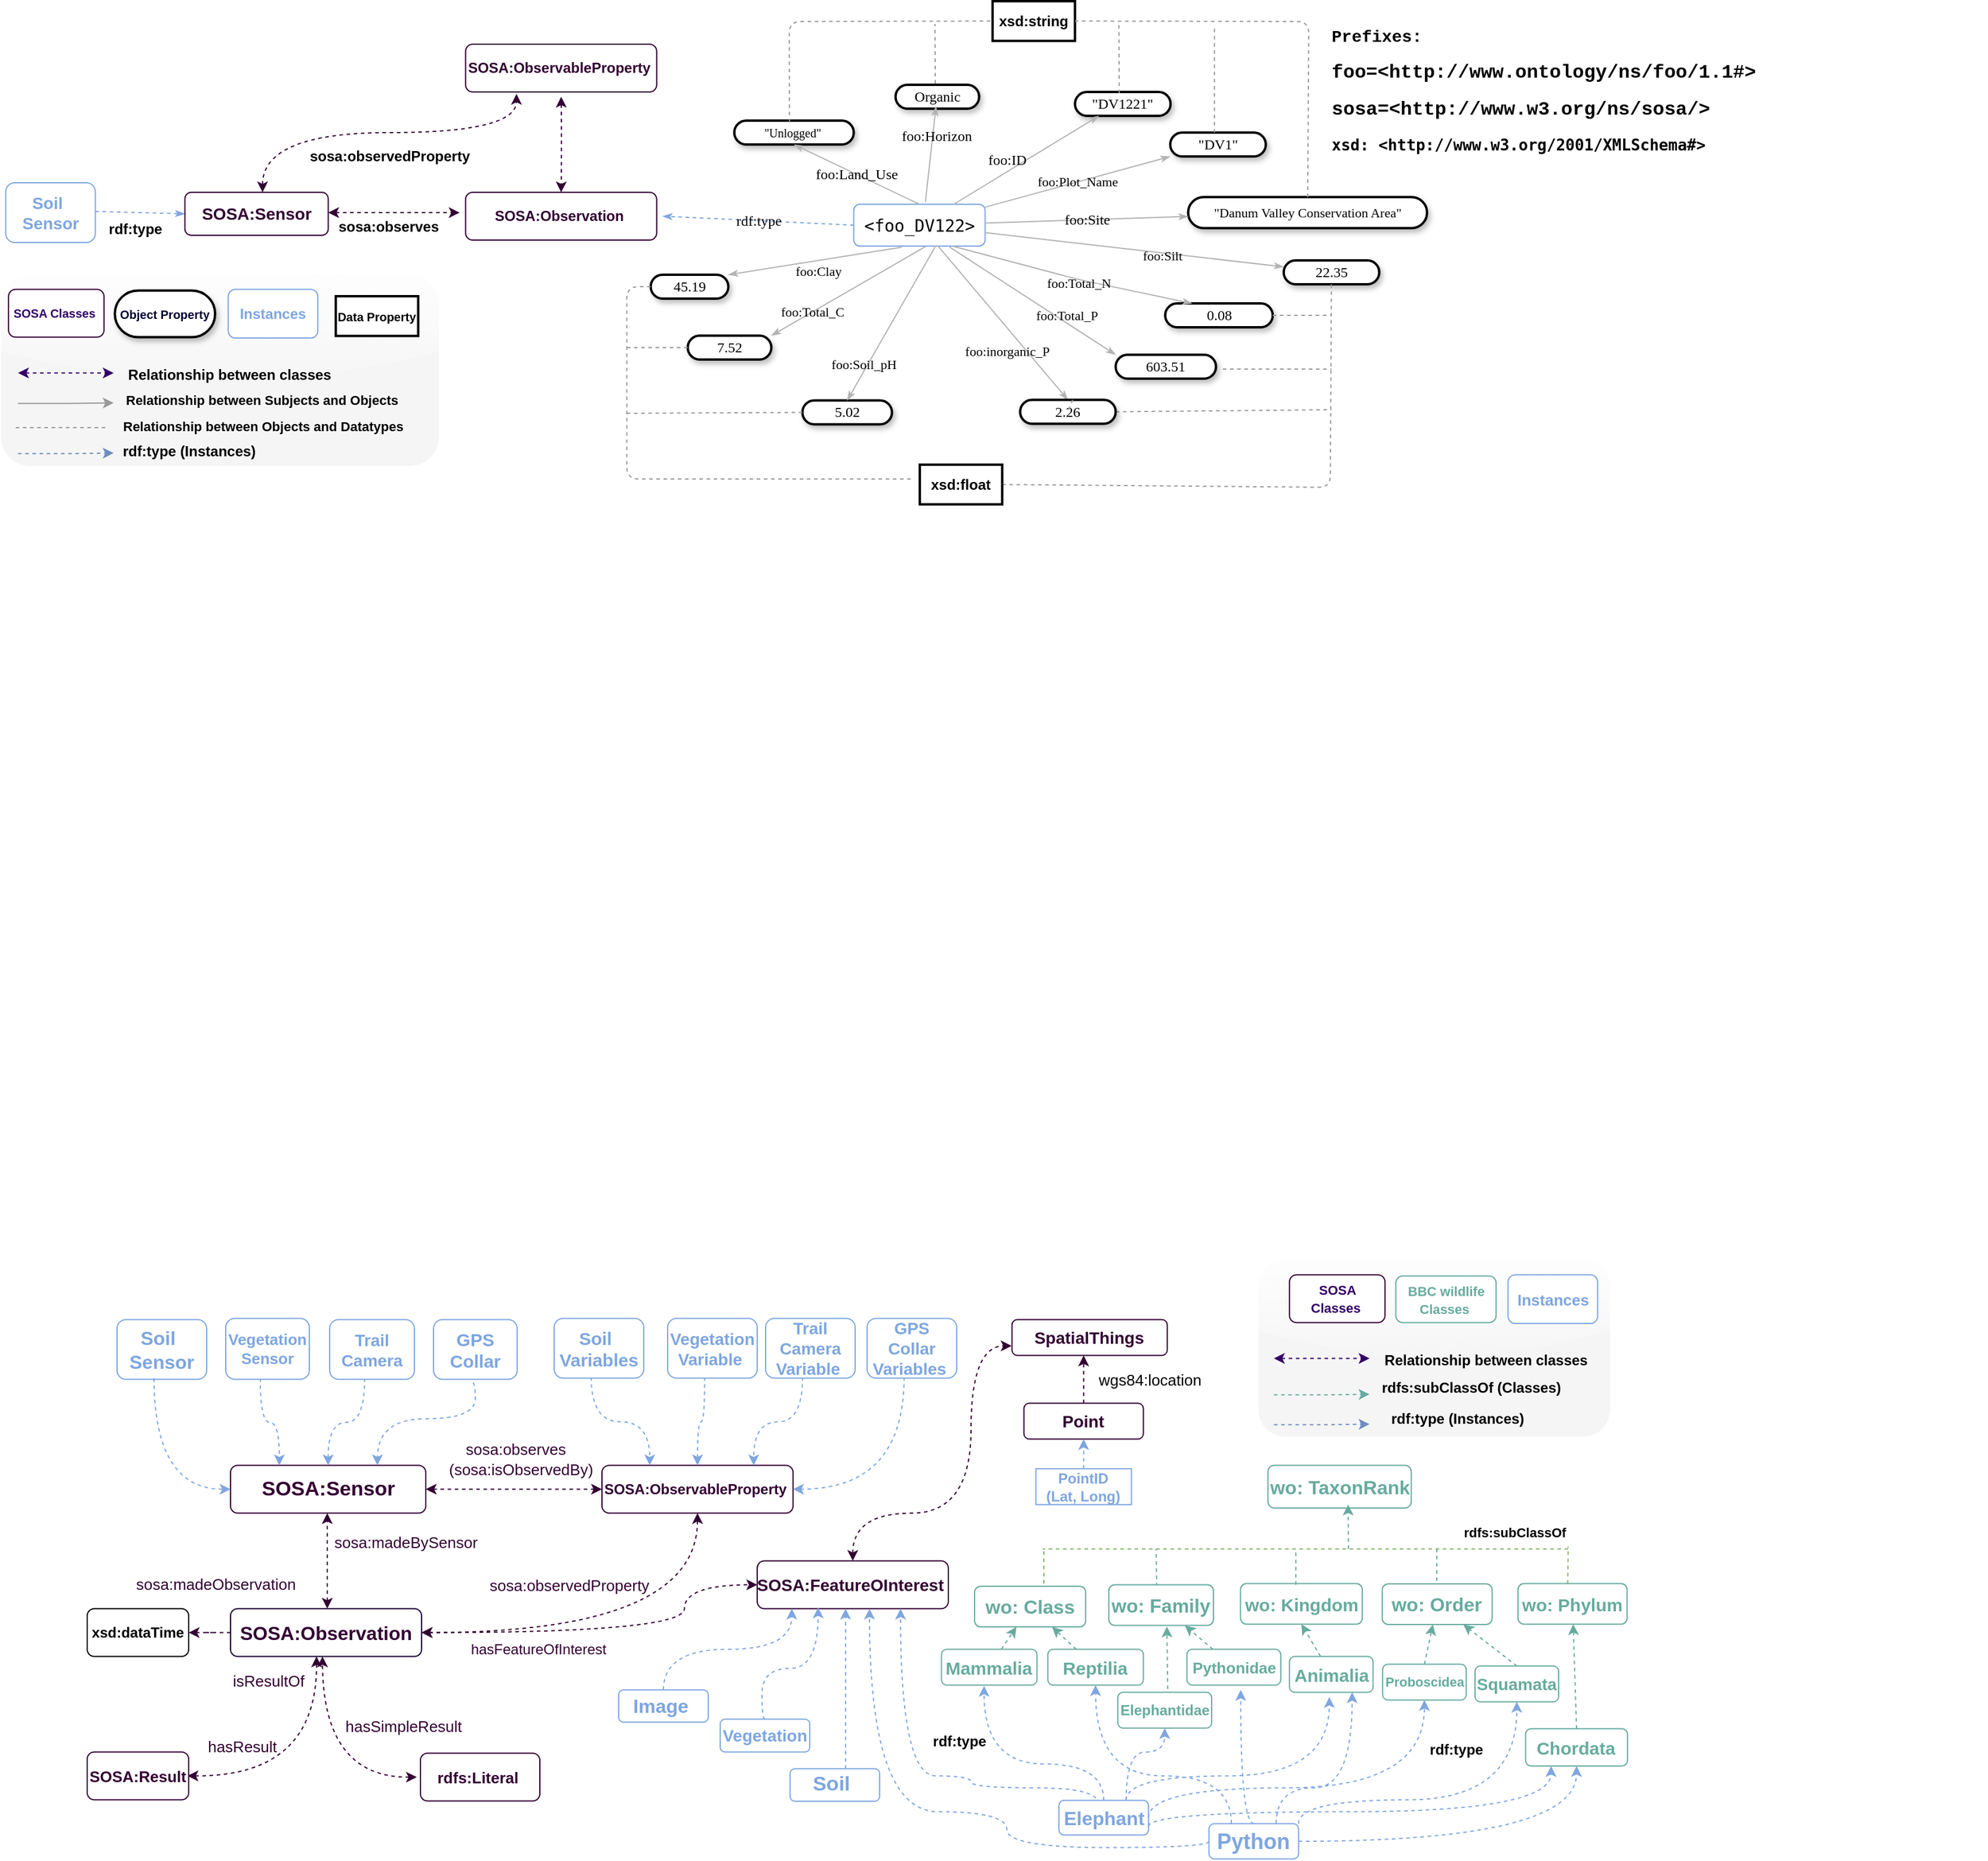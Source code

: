 <mxfile version="13.0.3" type="device"><diagram name="Page-1" id="ad52d381-51e7-2e0d-a935-2d0ddd2fd229"><mxGraphModel dx="1662" dy="822" grid="1" gridSize="10" guides="1" tooltips="1" connect="1" arrows="1" fold="1" page="1" pageScale="1" pageWidth="1100" pageHeight="850" background="none" math="0" shadow="0"><root><mxCell id="0"/><mxCell id="1" parent="0"/><mxCell id="2c924340bb9dbf6c-3" value="&lt;pre style=&quot;text-align: left ; box-sizing: border-box ; overflow: auto ; padding: 1px 0px ; margin-top: 0px ; margin-bottom: 0px ; line-height: inherit ; word-break: break-all ; overflow-wrap: break-word ; background-color: rgb(255 , 255 , 255) ; border: 0px ; border-radius: 0px ; vertical-align: baseline ; font-size: 14px&quot;&gt;&amp;lt;foo_DV122&amp;gt;&lt;/pre&gt;" style="rounded=1;whiteSpace=wrap;html=1;strokeColor=#7EA6E0;" parent="1" vertex="1"><mxGeometry x="751.82" y="187" width="110" height="35" as="geometry"/></mxCell><mxCell id="RN8EkJy__D3v__dalSzz-4" value="" style="endArrow=classic;startArrow=classic;html=1;edgeStyle=orthogonalEdgeStyle;curved=1;strokeWidth=1;dashed=1;fillColor=#dae8fc;strokeColor=#330033;entryX=0.5;entryY=0;entryDx=0;entryDy=0;" parent="1" target="ZursbIszBI6-xU-y_Bvo-328" edge="1"><mxGeometry relative="1" as="geometry"><mxPoint x="506.82" y="97" as="sourcePoint"/><mxPoint x="506.82" y="172" as="targetPoint"/></mxGeometry></mxCell><mxCell id="2c924340bb9dbf6c-14" value="&lt;div&gt;&lt;font style=&quot;font-size: 10px&quot;&gt;&quot;Unlogged&quot;&amp;nbsp;&lt;/font&gt;&lt;br&gt;&lt;/div&gt;" style="whiteSpace=wrap;html=1;rounded=1;shadow=1;comic=0;labelBackgroundColor=none;strokeWidth=2;fontFamily=Verdana;fontSize=12;align=center;arcSize=50;" parent="1" vertex="1"><mxGeometry x="651.82" y="117" width="100" height="20" as="geometry"/></mxCell><mxCell id="2c924340bb9dbf6c-15" value="Organic" style="whiteSpace=wrap;html=1;rounded=1;shadow=1;comic=0;labelBackgroundColor=none;strokeWidth=2;fontFamily=Verdana;fontSize=12;align=center;arcSize=50;" parent="1" vertex="1"><mxGeometry x="786.82" y="87" width="70" height="20" as="geometry"/></mxCell><mxCell id="2c924340bb9dbf6c-16" value="&quot;DV1221&quot;" style="whiteSpace=wrap;html=1;rounded=1;shadow=1;comic=0;labelBackgroundColor=none;strokeWidth=2;fontFamily=Verdana;fontSize=12;align=center;arcSize=50;" parent="1" vertex="1"><mxGeometry x="937.07" y="93" width="80" height="20" as="geometry"/></mxCell><mxCell id="2c924340bb9dbf6c-17" value="&quot;DV1&quot;" style="whiteSpace=wrap;html=1;rounded=1;shadow=1;comic=0;labelBackgroundColor=none;strokeWidth=2;fontFamily=Verdana;fontSize=12;align=center;arcSize=50;" parent="1" vertex="1"><mxGeometry x="1016.82" y="127" width="80" height="20" as="geometry"/></mxCell><mxCell id="2c924340bb9dbf6c-18" value="&lt;font style=&quot;font-size: 11px&quot;&gt;&quot;Danum Valley Conservation Area&quot;&lt;/font&gt;" style="whiteSpace=wrap;html=1;rounded=1;shadow=1;comic=0;labelBackgroundColor=none;strokeWidth=2;fontFamily=Verdana;fontSize=12;align=center;arcSize=50;" parent="1" vertex="1"><mxGeometry x="1031.82" y="181" width="200" height="26" as="geometry"/></mxCell><mxCell id="2c924340bb9dbf6c-19" value="22.35" style="whiteSpace=wrap;html=1;rounded=1;shadow=1;comic=0;labelBackgroundColor=none;strokeWidth=2;fontFamily=Verdana;fontSize=12;align=center;arcSize=50;" parent="1" vertex="1"><mxGeometry x="1111.82" y="234" width="80" height="20" as="geometry"/></mxCell><mxCell id="2c924340bb9dbf6c-32" value="rdf:type" style="edgeStyle=none;rounded=1;html=1;labelBackgroundColor=none;startArrow=none;startFill=0;startSize=5;endArrow=classicThin;endFill=1;endSize=5;jettySize=auto;orthogonalLoop=1;strokeColor=#7EA6E0;strokeWidth=1;fontFamily=Verdana;fontSize=12;exitX=0;exitY=0.5;exitDx=0;exitDy=0;dashed=1;" parent="1" source="2c924340bb9dbf6c-3" edge="1"><mxGeometry relative="1" as="geometry"><mxPoint x="591.82" y="197" as="targetPoint"/></mxGeometry></mxCell><mxCell id="2c924340bb9dbf6c-33" value="&lt;b&gt;&lt;font style=&quot;font-size: 12px&quot;&gt;sosa:observedProperty&lt;/font&gt;&lt;/b&gt;" style="endArrow=classic;startArrow=classic;html=1;edgeStyle=orthogonalEdgeStyle;curved=1;entryX=0;entryY=0.5;entryDx=0;entryDy=0;strokeWidth=1;dashed=1;fillColor=#dae8fc;strokeColor=#330033;" parent="1" edge="1"><mxGeometry x="0.051" y="-20" relative="1" as="geometry"><mxPoint x="256.82" y="177" as="sourcePoint"/><mxPoint x="469.436" y="94.599" as="targetPoint"/><Array as="points"><mxPoint x="256.82" y="127"/><mxPoint x="469.82" y="127"/></Array><mxPoint x="1" as="offset"/></mxGeometry></mxCell><mxCell id="2c924340bb9dbf6c-40" value="&lt;span style=&quot;font-size: 11px&quot;&gt;foo:Silt&lt;/span&gt;" style="edgeStyle=none;rounded=1;html=1;labelBackgroundColor=none;startArrow=none;startFill=0;startSize=5;endArrow=classicThin;endFill=1;endSize=5;jettySize=auto;orthogonalLoop=1;strokeColor=#B3B3B3;strokeWidth=1;fontFamily=Verdana;fontSize=12" parent="1" source="2c924340bb9dbf6c-3" target="2c924340bb9dbf6c-19" edge="1"><mxGeometry x="0.188" y="-2" relative="1" as="geometry"><mxPoint as="offset"/></mxGeometry></mxCell><mxCell id="2c924340bb9dbf6c-41" value="foo:Site" style="edgeStyle=none;rounded=1;html=1;labelBackgroundColor=none;startArrow=none;startFill=0;startSize=5;endArrow=classicThin;endFill=1;endSize=5;jettySize=auto;orthogonalLoop=1;strokeColor=#B3B3B3;strokeWidth=1;fontFamily=Verdana;fontSize=12" parent="1" source="2c924340bb9dbf6c-3" target="2c924340bb9dbf6c-18" edge="1"><mxGeometry relative="1" as="geometry"/></mxCell><mxCell id="2c924340bb9dbf6c-42" value="&lt;span style=&quot;font-size: 11px&quot;&gt;foo:Plot_Name&lt;/span&gt;" style="edgeStyle=none;rounded=1;html=1;labelBackgroundColor=none;startArrow=none;startFill=0;startSize=5;endArrow=classicThin;endFill=1;endSize=5;jettySize=auto;orthogonalLoop=1;strokeColor=#B3B3B3;strokeWidth=1;fontFamily=Verdana;fontSize=12;entryX=0;entryY=1;entryDx=0;entryDy=0;" parent="1" source="2c924340bb9dbf6c-3" target="2c924340bb9dbf6c-17" edge="1"><mxGeometry relative="1" as="geometry"/></mxCell><mxCell id="2c924340bb9dbf6c-43" value="foo:ID" style="edgeStyle=none;rounded=1;html=1;labelBackgroundColor=none;startArrow=none;startFill=0;startSize=5;endArrow=classicThin;endFill=1;endSize=5;jettySize=auto;orthogonalLoop=1;strokeColor=#B3B3B3;strokeWidth=1;fontFamily=Verdana;fontSize=12;entryX=0.25;entryY=1;entryDx=0;entryDy=0;" parent="1" source="2c924340bb9dbf6c-3" target="2c924340bb9dbf6c-16" edge="1"><mxGeometry x="-0.196" y="8" relative="1" as="geometry"><mxPoint y="-1" as="offset"/></mxGeometry></mxCell><mxCell id="2c924340bb9dbf6c-44" value="foo:Horizon" style="edgeStyle=none;rounded=1;html=1;labelBackgroundColor=none;startArrow=none;startFill=0;startSize=5;endArrow=classicThin;endFill=1;endSize=5;jettySize=auto;orthogonalLoop=1;strokeColor=#B3B3B3;strokeWidth=1;fontFamily=Verdana;fontSize=12" parent="1" edge="1"><mxGeometry x="0.383" y="-3" relative="1" as="geometry"><mxPoint as="offset"/><mxPoint x="811.82" y="185" as="sourcePoint"/><mxPoint x="820.709" y="105" as="targetPoint"/></mxGeometry></mxCell><mxCell id="2c924340bb9dbf6c-76" value="&lt;b&gt;&lt;font face=&quot;Helvetica&quot;&gt;rdf:type&lt;/font&gt;&lt;/b&gt;" style="edgeStyle=none;rounded=1;html=1;labelBackgroundColor=none;startArrow=none;startFill=0;startSize=5;endArrow=classicThin;endFill=1;endSize=5;jettySize=auto;orthogonalLoop=1;strokeColor=#7EA6E0;strokeWidth=1;fontFamily=Verdana;fontSize=12;exitX=1;exitY=0.5;exitDx=0;exitDy=0;entryX=0;entryY=0.5;entryDx=0;entryDy=0;dashed=1;" parent="1" target="ZursbIszBI6-xU-y_Bvo-326" edge="1"><mxGeometry x="-0.101" y="-14" relative="1" as="geometry"><mxPoint x="116.82" y="193" as="sourcePoint"/><mxPoint x="171.82" y="192" as="targetPoint"/><mxPoint as="offset"/></mxGeometry></mxCell><mxCell id="RN8EkJy__D3v__dalSzz-6" value="foo:Land_Use" style="edgeStyle=none;rounded=1;html=1;labelBackgroundColor=none;startArrow=none;startFill=0;startSize=5;endArrow=classicThin;endFill=1;endSize=5;jettySize=auto;orthogonalLoop=1;strokeColor=#B3B3B3;strokeWidth=1;fontFamily=Verdana;fontSize=12;entryX=0.5;entryY=1;entryDx=0;entryDy=0;exitX=0.5;exitY=0;exitDx=0;exitDy=0;" parent="1" source="2c924340bb9dbf6c-3" target="2c924340bb9dbf6c-14" edge="1"><mxGeometry relative="1" as="geometry"><mxPoint x="791.82" y="167" as="sourcePoint"/><mxPoint x="910.124" y="65.237" as="targetPoint"/></mxGeometry></mxCell><mxCell id="RN8EkJy__D3v__dalSzz-9" value="0.08" style="whiteSpace=wrap;html=1;rounded=1;shadow=1;comic=0;labelBackgroundColor=none;strokeWidth=2;fontFamily=Verdana;fontSize=12;align=center;arcSize=50;" parent="1" vertex="1"><mxGeometry x="1012.6" y="270" width="90" height="20" as="geometry"/></mxCell><mxCell id="RN8EkJy__D3v__dalSzz-12" value="&lt;span style=&quot;font-size: 11px&quot;&gt;foo:Total_N&lt;/span&gt;" style="edgeStyle=none;rounded=1;html=1;labelBackgroundColor=none;startArrow=none;startFill=0;startSize=5;endArrow=classicThin;endFill=1;endSize=5;jettySize=auto;orthogonalLoop=1;strokeColor=#B3B3B3;strokeWidth=1;fontFamily=Verdana;fontSize=12;entryX=0.25;entryY=0;entryDx=0;entryDy=0;exitX=0.75;exitY=1;exitDx=0;exitDy=0;" parent="1" source="2c924340bb9dbf6c-3" target="RN8EkJy__D3v__dalSzz-9" edge="1"><mxGeometry x="0.059" y="-3" relative="1" as="geometry"><mxPoint x="825.82" y="219" as="sourcePoint"/><mxPoint x="968.042" y="299" as="targetPoint"/><mxPoint as="offset"/><Array as="points"><mxPoint x="940" y="250"/></Array></mxGeometry></mxCell><mxCell id="RN8EkJy__D3v__dalSzz-13" value="45.19" style="whiteSpace=wrap;html=1;rounded=1;shadow=1;comic=0;labelBackgroundColor=none;strokeWidth=2;fontFamily=Verdana;fontSize=12;align=center;arcSize=50;" parent="1" vertex="1"><mxGeometry x="581.82" y="246" width="65" height="20" as="geometry"/></mxCell><mxCell id="RN8EkJy__D3v__dalSzz-14" value="&lt;font style=&quot;font-size: 11px&quot;&gt;foo:Clay&lt;/font&gt;" style="edgeStyle=none;rounded=1;html=1;labelBackgroundColor=none;startArrow=none;startFill=0;startSize=5;endArrow=classicThin;endFill=1;endSize=5;jettySize=auto;orthogonalLoop=1;strokeColor=#B3B3B3;strokeWidth=1;fontFamily=Verdana;fontSize=12;exitX=0.5;exitY=1;exitDx=0;exitDy=0;entryX=1;entryY=0;entryDx=0;entryDy=0;" parent="1" target="RN8EkJy__D3v__dalSzz-13" edge="1"><mxGeometry x="-0.028" y="8" relative="1" as="geometry"><mxPoint x="791.82" y="223" as="sourcePoint"/><mxPoint x="661.82" y="277" as="targetPoint"/><mxPoint y="1" as="offset"/><Array as="points"/></mxGeometry></mxCell><mxCell id="RN8EkJy__D3v__dalSzz-16" value="7.52" style="whiteSpace=wrap;html=1;rounded=1;shadow=1;comic=0;labelBackgroundColor=none;strokeWidth=2;fontFamily=Verdana;fontSize=12;align=center;arcSize=50;" parent="1" vertex="1"><mxGeometry x="612.82" y="297" width="70" height="20" as="geometry"/></mxCell><mxCell id="RN8EkJy__D3v__dalSzz-17" value="&lt;font style=&quot;font-size: 11px&quot;&gt;foo:Total_C&lt;/font&gt;" style="edgeStyle=none;rounded=1;html=1;labelBackgroundColor=none;startArrow=none;startFill=0;startSize=5;endArrow=classicThin;endFill=1;endSize=5;jettySize=auto;orthogonalLoop=1;strokeColor=#B3B3B3;strokeWidth=1;fontFamily=Verdana;fontSize=12;exitX=0.549;exitY=1.007;exitDx=0;exitDy=0;exitPerimeter=0;entryX=1;entryY=0;entryDx=0;entryDy=0;" parent="1" source="2c924340bb9dbf6c-3" target="RN8EkJy__D3v__dalSzz-16" edge="1"><mxGeometry x="0.47" relative="1" as="geometry"><mxPoint x="791.82" y="227" as="sourcePoint"/><mxPoint x="640.82" y="327" as="targetPoint"/><mxPoint as="offset"/></mxGeometry></mxCell><mxCell id="RN8EkJy__D3v__dalSzz-18" value="5.02" style="whiteSpace=wrap;html=1;rounded=1;shadow=1;comic=0;labelBackgroundColor=none;strokeWidth=2;fontFamily=Verdana;fontSize=12;align=center;arcSize=50;" parent="1" vertex="1"><mxGeometry x="708.82" y="351.25" width="75" height="20" as="geometry"/></mxCell><mxCell id="RN8EkJy__D3v__dalSzz-19" value="&lt;font style=&quot;font-size: 11px&quot;&gt;foo:Soil_pH&lt;/font&gt;" style="edgeStyle=none;rounded=1;html=1;labelBackgroundColor=none;startArrow=none;startFill=0;startSize=5;endArrow=classicThin;endFill=1;endSize=5;jettySize=auto;orthogonalLoop=1;strokeColor=#B3B3B3;strokeWidth=1;fontFamily=Verdana;fontSize=12;exitX=0.625;exitY=0.99;exitDx=0;exitDy=0;exitPerimeter=0;entryX=0.5;entryY=0;entryDx=0;entryDy=0;" parent="1" source="2c924340bb9dbf6c-3" target="RN8EkJy__D3v__dalSzz-18" edge="1"><mxGeometry x="0.546" y="-4" relative="1" as="geometry"><mxPoint x="947.86" y="229" as="sourcePoint"/><mxPoint x="781.818" y="386.32" as="targetPoint"/><mxPoint y="1" as="offset"/></mxGeometry></mxCell><mxCell id="RN8EkJy__D3v__dalSzz-21" value="&lt;font style=&quot;font-size: 11px&quot;&gt;foo:inorganic_P&lt;/font&gt;" style="edgeStyle=none;rounded=1;html=1;labelBackgroundColor=none;startArrow=none;startFill=0;startSize=5;endArrow=classicThin;endFill=1;endSize=5;jettySize=auto;orthogonalLoop=1;strokeColor=#B3B3B3;strokeWidth=1;fontFamily=Verdana;fontSize=12;entryX=0.5;entryY=0;entryDx=0;entryDy=0;exitX=0.639;exitY=0.99;exitDx=0;exitDy=0;exitPerimeter=0;" parent="1" source="2c924340bb9dbf6c-3" target="RN8EkJy__D3v__dalSzz-22" edge="1"><mxGeometry x="0.241" y="-13" relative="1" as="geometry"><mxPoint x="811.82" y="227" as="sourcePoint"/><mxPoint x="901.82" y="361" as="targetPoint"/><mxPoint as="offset"/></mxGeometry></mxCell><mxCell id="RN8EkJy__D3v__dalSzz-26" value="&lt;b&gt;&lt;font style=&quot;font-size: 12px&quot;&gt;sosa:observes&lt;/font&gt;&lt;/b&gt;" style="endArrow=classic;startArrow=classic;html=1;edgeStyle=orthogonalEdgeStyle;curved=1;strokeWidth=1;dashed=1;fillColor=#dae8fc;strokeColor=#330033;" parent="1" edge="1"><mxGeometry x="-0.094" y="-12" relative="1" as="geometry"><mxPoint x="311.82" y="194" as="sourcePoint"/><mxPoint x="421.82" y="194" as="targetPoint"/><mxPoint as="offset"/></mxGeometry></mxCell><mxCell id="RN8EkJy__D3v__dalSzz-29" value="&lt;font style=&quot;font-size: 11px&quot;&gt;foo:Total_P&lt;/font&gt;" style="edgeStyle=none;rounded=1;html=1;labelBackgroundColor=none;startArrow=none;startFill=0;startSize=5;endArrow=classicThin;endFill=1;endSize=5;jettySize=auto;orthogonalLoop=1;strokeColor=#B3B3B3;strokeWidth=1;fontFamily=Verdana;fontSize=12;exitX=0.729;exitY=1.023;exitDx=0;exitDy=0;exitPerimeter=0;entryX=0;entryY=0;entryDx=0;entryDy=0;" parent="1" source="2c924340bb9dbf6c-3" target="RN8EkJy__D3v__dalSzz-30" edge="1"><mxGeometry x="0.367" y="5" relative="1" as="geometry"><mxPoint x="915.82" y="187.0" as="sourcePoint"/><mxPoint x="941.82" y="307" as="targetPoint"/><mxPoint as="offset"/></mxGeometry></mxCell><mxCell id="RN8EkJy__D3v__dalSzz-30" value="603.51" style="whiteSpace=wrap;html=1;rounded=1;shadow=1;comic=0;labelBackgroundColor=none;strokeWidth=2;fontFamily=Verdana;fontSize=12;align=center;arcSize=50;" parent="1" vertex="1"><mxGeometry x="971.13" y="313" width="84" height="20" as="geometry"/></mxCell><mxCell id="ZursbIszBI6-xU-y_Bvo-109" value="" style="rounded=1;whiteSpace=wrap;html=1;fillColor=#f5f5f5;strokeColor=none;fontColor=#333333;glass=1;" parent="1" vertex="1"><mxGeometry x="1090.69" y="1070" width="294.31" height="148.75" as="geometry"/></mxCell><mxCell id="ZursbIszBI6-xU-y_Bvo-110" value="" style="edgeStyle=orthogonalEdgeStyle;rounded=0;orthogonalLoop=1;jettySize=auto;html=1;strokeColor=#330033;dashed=1;" parent="1" source="ZursbIszBI6-xU-y_Bvo-111" target="ZursbIszBI6-xU-y_Bvo-116" edge="1"><mxGeometry relative="1" as="geometry"/></mxCell><mxCell id="ZursbIszBI6-xU-y_Bvo-111" value="&lt;b&gt;&lt;font style=&quot;font-size: 16px&quot; color=&quot;#330033&quot;&gt;SOSA:Observation&lt;/font&gt;&lt;/b&gt;" style="rounded=1;whiteSpace=wrap;html=1;strokeColor=#190033;" parent="1" vertex="1"><mxGeometry x="230" y="1362.75" width="160" height="40" as="geometry"/></mxCell><mxCell id="ZursbIszBI6-xU-y_Bvo-112" value="&lt;b&gt;&lt;font style=&quot;font-size: 17px&quot; color=&quot;#330033&quot;&gt;SOSA:Sensor&lt;/font&gt;&lt;/b&gt;" style="rounded=1;whiteSpace=wrap;html=1;strokeColor=#330033;" parent="1" vertex="1"><mxGeometry x="230" y="1242.75" width="163.5" height="40" as="geometry"/></mxCell><mxCell id="ZursbIszBI6-xU-y_Bvo-113" value="&lt;b&gt;&lt;font style=&quot;font-size: 12px&quot; color=&quot;#330033&quot;&gt;SOSA:ObservableProperty&amp;nbsp;&lt;/font&gt;&lt;/b&gt;" style="rounded=1;whiteSpace=wrap;html=1;strokeColor=#330033;" parent="1" vertex="1"><mxGeometry x="541" y="1242.75" width="160" height="40" as="geometry"/></mxCell><mxCell id="ZursbIszBI6-xU-y_Bvo-114" value="&lt;b&gt;&lt;font style=&quot;font-size: 14px&quot; color=&quot;#330033&quot;&gt;SOSA:FeatureOInterest&amp;nbsp;&lt;/font&gt;&lt;/b&gt;" style="rounded=1;whiteSpace=wrap;html=1;strokeColor=#330033;" parent="1" vertex="1"><mxGeometry x="671" y="1322.75" width="160" height="40" as="geometry"/></mxCell><mxCell id="ZursbIszBI6-xU-y_Bvo-115" value="&lt;b&gt;&lt;font style=&quot;font-size: 13px&quot; color=&quot;#330033&quot;&gt;rdfs:Literal&amp;nbsp;&lt;/font&gt;&lt;/b&gt;" style="rounded=1;whiteSpace=wrap;html=1;strokeColor=#330033;" parent="1" vertex="1"><mxGeometry x="389" y="1483.75" width="100" height="40" as="geometry"/></mxCell><mxCell id="ZursbIszBI6-xU-y_Bvo-116" value="&lt;b&gt;&lt;font style=&quot;font-size: 12px&quot;&gt;xsd:dataTime&lt;/font&gt;&lt;/b&gt;" style="whiteSpace=wrap;html=1;rounded=1;" parent="1" vertex="1"><mxGeometry x="110" y="1362.75" width="85" height="40" as="geometry"/></mxCell><mxCell id="ZursbIszBI6-xU-y_Bvo-117" value="" style="endArrow=classic;startArrow=classic;html=1;edgeStyle=orthogonalEdgeStyle;curved=1;exitX=1;exitY=0.5;exitDx=0;exitDy=0;dashed=1;fillColor=#dae8fc;strokeColor=#330033;" parent="1" edge="1"><mxGeometry width="50" height="50" relative="1" as="geometry"><mxPoint x="194" y="1502.75" as="sourcePoint"/><mxPoint x="302" y="1402.75" as="targetPoint"/></mxGeometry></mxCell><mxCell id="ZursbIszBI6-xU-y_Bvo-118" value="" style="endArrow=classic;startArrow=classic;html=1;edgeStyle=orthogonalEdgeStyle;curved=1;entryX=0.5;entryY=1;entryDx=0;entryDy=0;exitX=1;exitY=0.5;exitDx=0;exitDy=0;dashed=1;strokeWidth=1;fillColor=#dae8fc;strokeColor=#330033;" parent="1" source="ZursbIszBI6-xU-y_Bvo-111" target="ZursbIszBI6-xU-y_Bvo-113" edge="1"><mxGeometry width="50" height="50" relative="1" as="geometry"><mxPoint x="445" y="1132.75" as="sourcePoint"/><mxPoint x="685" y="992.75" as="targetPoint"/></mxGeometry></mxCell><mxCell id="ZursbIszBI6-xU-y_Bvo-119" value="" style="endArrow=classic;startArrow=classic;html=1;edgeStyle=orthogonalEdgeStyle;curved=1;exitX=1;exitY=0.5;exitDx=0;exitDy=0;entryX=0;entryY=0.5;entryDx=0;entryDy=0;strokeWidth=1;dashed=1;fillColor=#dae8fc;strokeColor=#330033;" parent="1" source="ZursbIszBI6-xU-y_Bvo-112" target="ZursbIszBI6-xU-y_Bvo-113" edge="1"><mxGeometry width="50" height="50" relative="1" as="geometry"><mxPoint x="485" y="1342.75" as="sourcePoint"/><mxPoint x="535" y="1292.75" as="targetPoint"/></mxGeometry></mxCell><mxCell id="ZursbIszBI6-xU-y_Bvo-120" value="" style="endArrow=classic;startArrow=classic;html=1;edgeStyle=orthogonalEdgeStyle;curved=1;entryX=0;entryY=0.5;entryDx=0;entryDy=0;dashed=1;strokeWidth=1;fillColor=#dae8fc;strokeColor=#330033;" parent="1" target="ZursbIszBI6-xU-y_Bvo-114" edge="1"><mxGeometry width="50" height="50" relative="1" as="geometry"><mxPoint x="390" y="1382.75" as="sourcePoint"/><mxPoint x="645" y="1382.25" as="targetPoint"/><Array as="points"><mxPoint x="610" y="1382.75"/><mxPoint x="610" y="1342.75"/></Array></mxGeometry></mxCell><mxCell id="ZursbIszBI6-xU-y_Bvo-121" value="" style="endArrow=classic;startArrow=classic;html=1;edgeStyle=orthogonalEdgeStyle;curved=1;entryX=0.5;entryY=1;entryDx=0;entryDy=0;exitX=0;exitY=0.5;exitDx=0;exitDy=0;dashed=1;fillColor=#dae8fc;strokeColor=#330033;" parent="1" edge="1"><mxGeometry width="50" height="50" relative="1" as="geometry"><mxPoint x="386" y="1503.75" as="sourcePoint"/><mxPoint x="307" y="1402.75" as="targetPoint"/></mxGeometry></mxCell><mxCell id="ZursbIszBI6-xU-y_Bvo-122" value="&lt;font color=&quot;#330033&quot;&gt;hasFeatureOfInterest&lt;/font&gt;" style="text;html=1;strokeColor=none;fillColor=none;align=center;verticalAlign=middle;whiteSpace=wrap;rounded=0;" parent="1" vertex="1"><mxGeometry x="458" y="1382.25" width="60" height="30" as="geometry"/></mxCell><mxCell id="ZursbIszBI6-xU-y_Bvo-123" value="&lt;font style=&quot;font-size: 13px&quot; color=&quot;#330033&quot;&gt;hasResult&lt;/font&gt;" style="text;html=1;strokeColor=none;fillColor=none;align=center;verticalAlign=middle;whiteSpace=wrap;rounded=0;" parent="1" vertex="1"><mxGeometry x="210" y="1463.25" width="60" height="30" as="geometry"/></mxCell><mxCell id="ZursbIszBI6-xU-y_Bvo-124" value="&lt;b&gt;&lt;font style=&quot;font-size: 11px&quot; color=&quot;#330066&quot;&gt;SOSA Classes&amp;nbsp;&lt;/font&gt;&lt;/b&gt;" style="rounded=1;whiteSpace=wrap;html=1;strokeColor=#330033;" parent="1" vertex="1"><mxGeometry x="1116.64" y="1083.25" width="80" height="40" as="geometry"/></mxCell><mxCell id="ZursbIszBI6-xU-y_Bvo-125" value="" style="endArrow=classic;startArrow=classic;html=1;rounded=0;edgeStyle=orthogonalEdgeStyle;dashed=1;strokeColor=#330066;" parent="1" edge="1"><mxGeometry width="50" height="50" relative="1" as="geometry"><mxPoint x="1103.64" y="1153.25" as="sourcePoint"/><mxPoint x="1183.64" y="1153.25" as="targetPoint"/></mxGeometry></mxCell><mxCell id="ZursbIszBI6-xU-y_Bvo-126" value="&lt;b style=&quot;font-size: 11px&quot;&gt;&lt;font color=&quot;#67ab9f&quot; style=&quot;font-size: 11px&quot;&gt;BBC wildlife&lt;br&gt;Classes&amp;nbsp;&lt;/font&gt;&lt;/b&gt;" style="rounded=1;whiteSpace=wrap;html=1;strokeColor=#67AB9F" parent="1" vertex="1"><mxGeometry x="1205.69" y="1084.25" width="83.95" height="39" as="geometry"/></mxCell><mxCell id="ZursbIszBI6-xU-y_Bvo-127" value="" style="endArrow=classic;html=1;rounded=0;edgeStyle=orthogonalEdgeStyle;strokeColor=#67AB9F;dashed=1;" parent="1" edge="1"><mxGeometry relative="1" as="geometry"><mxPoint x="1103.64" y="1183.75" as="sourcePoint"/><mxPoint x="1183.64" y="1183.25" as="targetPoint"/><Array as="points"><mxPoint x="1146.64" y="1183.75"/></Array></mxGeometry></mxCell><mxCell id="ZursbIszBI6-xU-y_Bvo-128" value="&lt;b&gt;Relationship between classes&amp;nbsp;&lt;/b&gt;" style="text;html=1;strokeColor=none;fillColor=none;align=center;verticalAlign=middle;whiteSpace=wrap;rounded=0;" parent="1" vertex="1"><mxGeometry x="1192.69" y="1139.75" width="180" height="30" as="geometry"/></mxCell><mxCell id="ZursbIszBI6-xU-y_Bvo-129" value="&lt;b&gt;rdf:type (Instances)&lt;/b&gt;" style="text;html=1;strokeColor=none;fillColor=none;align=center;verticalAlign=middle;whiteSpace=wrap;rounded=0;" parent="1" vertex="1"><mxGeometry x="1187.69" y="1188.75" width="138.63" height="30" as="geometry"/></mxCell><mxCell id="ZursbIszBI6-xU-y_Bvo-130" value="&lt;b&gt;rdfs:subClassOf (Classes)&lt;/b&gt;" style="text;html=1;strokeColor=none;fillColor=none;align=center;verticalAlign=middle;whiteSpace=wrap;rounded=0;" parent="1" vertex="1"><mxGeometry x="1179.32" y="1163.25" width="180" height="30" as="geometry"/></mxCell><mxCell id="ZursbIszBI6-xU-y_Bvo-131" value="" style="endArrow=classic;html=1;rounded=0;dashed=1;edgeStyle=orthogonalEdgeStyle;strokeWidth=1;fillColor=#dae8fc;strokeColor=#6c8ebf;" parent="1" edge="1"><mxGeometry relative="1" as="geometry"><mxPoint x="1103.64" y="1208.75" as="sourcePoint"/><mxPoint x="1183.64" y="1208.25" as="targetPoint"/><Array as="points"><mxPoint x="1146.64" y="1208.75"/></Array></mxGeometry></mxCell><mxCell id="ZursbIszBI6-xU-y_Bvo-132" value="" style="edgeStyle=orthogonalEdgeStyle;curved=1;orthogonalLoop=1;jettySize=auto;html=1;dashed=1;strokeWidth=1;strokeColor=#7EA6E0;exitX=0.413;exitY=0.98;exitDx=0;exitDy=0;exitPerimeter=0;entryX=0.25;entryY=0;entryDx=0;entryDy=0;" parent="1" source="ZursbIszBI6-xU-y_Bvo-133" target="ZursbIszBI6-xU-y_Bvo-112" edge="1"><mxGeometry relative="1" as="geometry"/></mxCell><mxCell id="ZursbIszBI6-xU-y_Bvo-133" value="&lt;font color=&quot;#7ea6e0&quot; size=&quot;1&quot;&gt;&lt;b style=&quot;font-size: 13px&quot;&gt;Vegetation Sensor&lt;/b&gt;&lt;/font&gt;" style="rounded=1;whiteSpace=wrap;html=1;strokeColor=#7EA6E0;" parent="1" vertex="1"><mxGeometry x="226" y="1119.75" width="70" height="51" as="geometry"/></mxCell><mxCell id="ZursbIszBI6-xU-y_Bvo-134" value="&lt;b style=&quot;font-size: 16px&quot;&gt;&lt;font color=&quot;#7ea6e0&quot; style=&quot;font-size: 16px&quot;&gt;Soil&lt;span style=&quot;white-space: pre&quot;&gt;&#9;&lt;/span&gt;&lt;br&gt;Sensor&lt;/font&gt;&lt;/b&gt;" style="rounded=1;whiteSpace=wrap;html=1;strokeColor=#7EA6E0;" parent="1" vertex="1"><mxGeometry x="135" y="1120.75" width="75" height="50" as="geometry"/></mxCell><mxCell id="ZursbIszBI6-xU-y_Bvo-135" value="" style="endArrow=classic;startArrow=classic;html=1;rounded=0;strokeWidth=1;edgeStyle=orthogonalEdgeStyle;exitX=0.5;exitY=0;exitDx=0;exitDy=0;dashed=1;strokeColor=#330033;" parent="1" edge="1"><mxGeometry width="50" height="50" relative="1" as="geometry"><mxPoint x="311" y="1362.75" as="sourcePoint"/><mxPoint x="311" y="1282.75" as="targetPoint"/></mxGeometry></mxCell><mxCell id="ZursbIszBI6-xU-y_Bvo-136" value="&lt;b&gt;&lt;font style=&quot;font-size: 16px&quot; color=&quot;#67ab9f&quot;&gt;wo:&amp;nbsp;TaxonRank&lt;/font&gt;&lt;/b&gt;" style="rounded=1;whiteSpace=wrap;html=1;strokeColor=#67AB9F" parent="1" vertex="1"><mxGeometry x="1098.63" y="1242.75" width="120" height="35.75" as="geometry"/></mxCell><mxCell id="ZursbIszBI6-xU-y_Bvo-137" value="&lt;b&gt;&lt;font style=&quot;font-size: 15px&quot; color=&quot;#67ab9f&quot;&gt;wo: Kingdom&lt;/font&gt;&lt;/b&gt;" style="rounded=1;whiteSpace=wrap;html=1;strokeColor=#67AB9F" parent="1" vertex="1"><mxGeometry x="1075.63" y="1341.75" width="102" height="34" as="geometry"/></mxCell><mxCell id="ZursbIszBI6-xU-y_Bvo-138" value="&lt;b&gt;&lt;font style=&quot;font-size: 15px&quot; color=&quot;#67ab9f&quot;&gt;wo: Phylum&lt;/font&gt;&lt;/b&gt;" style="rounded=1;whiteSpace=wrap;html=1;strokeColor=#67AB9F" parent="1" vertex="1"><mxGeometry x="1307.95" y="1341.75" width="91.37" height="34" as="geometry"/></mxCell><mxCell id="ZursbIszBI6-xU-y_Bvo-139" value="" style="endArrow=none;html=1;strokeColor=#67AB9F;dashed=1;" parent="1" edge="1"><mxGeometry width="50" height="50" relative="1" as="geometry"><mxPoint x="1005.5" y="1344" as="sourcePoint"/><mxPoint x="1005" y="1312.75" as="targetPoint"/></mxGeometry></mxCell><mxCell id="ZursbIszBI6-xU-y_Bvo-140" value="" style="endArrow=none;html=1;strokeColor=#67AB9F;dashed=1;" parent="1" edge="1"><mxGeometry width="50" height="50" relative="1" as="geometry"><mxPoint x="1240" y="1345.5" as="sourcePoint"/><mxPoint x="1240" y="1312.75" as="targetPoint"/></mxGeometry></mxCell><mxCell id="ZursbIszBI6-xU-y_Bvo-141" value="&lt;b&gt;&lt;font style=&quot;font-size: 12px&quot; color=&quot;#67ab9f&quot;&gt;Elephantidae&lt;/font&gt;&lt;/b&gt;" style="rounded=1;whiteSpace=wrap;html=1;strokeColor=#67AB9F" parent="1" vertex="1"><mxGeometry x="972.9" y="1432.75" width="78.57" height="30" as="geometry"/></mxCell><mxCell id="ZursbIszBI6-xU-y_Bvo-142" value="&lt;b&gt;&lt;font style=&quot;font-size: 16px&quot; color=&quot;#67ab9f&quot;&gt;wo: Family&lt;/font&gt;&lt;/b&gt;" style="rounded=1;whiteSpace=wrap;html=1;strokeColor=#67AB9F" parent="1" vertex="1"><mxGeometry x="965.37" y="1342.75" width="87.63" height="34" as="geometry"/></mxCell><mxCell id="ZursbIszBI6-xU-y_Bvo-143" value="&lt;b&gt;&lt;font style=&quot;font-size: 16px&quot; color=&quot;#67ab9f&quot;&gt;wo: Class&lt;/font&gt;&lt;/b&gt;" style="rounded=1;whiteSpace=wrap;html=1;strokeColor=#67AB9F" parent="1" vertex="1"><mxGeometry x="853" y="1344" width="93" height="34" as="geometry"/></mxCell><mxCell id="ZursbIszBI6-xU-y_Bvo-144" value="&lt;b&gt;&lt;font style=&quot;font-size: 15px&quot; color=&quot;#67ab9f&quot;&gt;Animalia&lt;/font&gt;&lt;/b&gt;" style="rounded=1;whiteSpace=wrap;html=1;strokeColor=#67AB9F" parent="1" vertex="1"><mxGeometry x="1116.63" y="1402.75" width="70" height="30" as="geometry"/></mxCell><mxCell id="ZursbIszBI6-xU-y_Bvo-145" value="" style="endArrow=classic;html=1;strokeWidth=1;dashed=1;strokeColor=#67AB9F;exitX=0.5;exitY=0;exitDx=0;exitDy=0;" parent="1" source="ZursbIszBI6-xU-y_Bvo-146" target="ZursbIszBI6-xU-y_Bvo-138" edge="1"><mxGeometry relative="1" as="geometry"><mxPoint x="1371.765" y="1388.5" as="targetPoint"/></mxGeometry></mxCell><mxCell id="ZursbIszBI6-xU-y_Bvo-146" value="&lt;b&gt;&lt;font style=&quot;font-size: 15px&quot; color=&quot;#67ab9f&quot;&gt;Chordata&lt;/font&gt;&lt;/b&gt;" style="rounded=1;whiteSpace=wrap;html=1;strokeColor=#67AB9F" parent="1" vertex="1"><mxGeometry x="1314.32" y="1463.25" width="85.37" height="31.25" as="geometry"/></mxCell><mxCell id="ZursbIszBI6-xU-y_Bvo-147" value="&lt;b&gt;&lt;font style=&quot;font-size: 15px&quot; color=&quot;#67ab9f&quot;&gt;Mammalia&lt;/font&gt;&lt;/b&gt;" style="rounded=1;whiteSpace=wrap;html=1;strokeColor=#67AB9F" parent="1" vertex="1"><mxGeometry x="825.25" y="1396.75" width="80" height="30" as="geometry"/></mxCell><mxCell id="ZursbIszBI6-xU-y_Bvo-148" value="" style="endArrow=classic;html=1;strokeWidth=1;dashed=1;strokeColor=#67AB9F;" parent="1" source="ZursbIszBI6-xU-y_Bvo-147" target="ZursbIszBI6-xU-y_Bvo-143" edge="1"><mxGeometry width="50" height="50" relative="1" as="geometry"><mxPoint x="918.37" y="1395" as="sourcePoint"/><mxPoint x="918.37" y="1375" as="targetPoint"/></mxGeometry></mxCell><UserObject label="&lt;div style=&quot;text-align: center ; font-size: 13px&quot;&gt;&lt;span&gt;&lt;font style=&quot;font-size: 13px&quot; color=&quot;#330033&quot;&gt;sosa:madeObservation&lt;/font&gt;&lt;/span&gt;&lt;/div&gt;&lt;div style=&quot;text-align: center ; font-size: 13px&quot;&gt;&lt;br&gt;&lt;/div&gt;" id="ZursbIszBI6-xU-y_Bvo-149"><mxCell style="text;html=1;" parent="1" vertex="1"><mxGeometry x="149" y="1327.75" width="154" height="30" as="geometry"/></mxCell></UserObject><mxCell id="ZursbIszBI6-xU-y_Bvo-150" value="&lt;font style=&quot;font-size: 13px&quot; color=&quot;#330033&quot;&gt;sosa:observedProperty&lt;/font&gt;" style="text;html=1;resizable=0;points=[];autosize=1;align=left;verticalAlign=top;spacingTop=-4;rotation=0;fontColor=#CCCCCC;" parent="1" vertex="1"><mxGeometry x="445.0" y="1332.75" width="150" height="20" as="geometry"/></mxCell><mxCell id="ZursbIszBI6-xU-y_Bvo-151" value="&lt;b&gt;&lt;font style=&quot;font-size: 13px&quot; color=&quot;#330033&quot;&gt;SOSA:Result&lt;/font&gt;&lt;/b&gt;" style="rounded=1;whiteSpace=wrap;html=1;strokeColor=#330033;" parent="1" vertex="1"><mxGeometry x="110" y="1482.75" width="85" height="40" as="geometry"/></mxCell><mxCell id="ZursbIszBI6-xU-y_Bvo-152" value="&lt;b style=&quot;font-size: 14px&quot;&gt;&lt;font style=&quot;font-size: 14px&quot; color=&quot;#330033&quot;&gt;Point&lt;/font&gt;&lt;/b&gt;" style="rounded=1;whiteSpace=wrap;html=1;strokeColor=#330033;" parent="1" vertex="1"><mxGeometry x="894.31" y="1190.75" width="100" height="30" as="geometry"/></mxCell><mxCell id="ZursbIszBI6-xU-y_Bvo-153" value="" style="endArrow=classic;html=1;strokeWidth=1;exitX=0.5;exitY=0;exitDx=0;exitDy=0;entryX=0.5;entryY=1;entryDx=0;entryDy=0;strokeColor=#330033;dashed=1;" parent="1" source="ZursbIszBI6-xU-y_Bvo-152" edge="1"><mxGeometry width="50" height="50" relative="1" as="geometry"><mxPoint x="918.31" y="1300.75" as="sourcePoint"/><mxPoint x="944.31" y="1150.75" as="targetPoint"/></mxGeometry></mxCell><mxCell id="ZursbIszBI6-xU-y_Bvo-154" value="&lt;font color=&quot;#7ea6e0&quot; style=&quot;font-size: 12px&quot;&gt;&lt;b&gt;PointID &lt;br&gt;(Lat, Long)&lt;/b&gt;&lt;/font&gt;" style="rounded=0;whiteSpace=wrap;html=1;strokeWidth=1;strokeColor=#7EA6E0;" parent="1" vertex="1"><mxGeometry x="904.31" y="1245.63" width="80" height="30" as="geometry"/></mxCell><UserObject label="&lt;font style=&quot;font-size: 13px&quot;&gt;wgs84:location&lt;/font&gt;" id="ZursbIszBI6-xU-y_Bvo-155"><mxCell style="text;html=1;" parent="1" vertex="1"><mxGeometry x="955.25" y="1156.75" width="94" height="30" as="geometry"/></mxCell></UserObject><mxCell id="ZursbIszBI6-xU-y_Bvo-156" value="&lt;b&gt;&lt;font style=&quot;font-size: 14px&quot; color=&quot;#330033&quot;&gt;SpatialThings&lt;/font&gt;&lt;/b&gt;" style="rounded=1;whiteSpace=wrap;html=1;strokeColor=#330033;" parent="1" vertex="1"><mxGeometry x="884.31" y="1120.75" width="130" height="30" as="geometry"/></mxCell><mxCell id="ZursbIszBI6-xU-y_Bvo-157" value="&lt;b&gt;&lt;font style=&quot;font-size: 15px&quot; color=&quot;#67ab9f&quot;&gt;Reptilia&lt;/font&gt;&lt;/b&gt;" style="rounded=1;whiteSpace=wrap;html=1;strokeColor=#67AB9F" parent="1" vertex="1"><mxGeometry x="914.31" y="1396.75" width="80" height="30" as="geometry"/></mxCell><mxCell id="ZursbIszBI6-xU-y_Bvo-158" value="" style="endArrow=classic;html=1;strokeWidth=1;dashed=1;strokeColor=#67AB9F;" parent="1" source="ZursbIszBI6-xU-y_Bvo-157" target="ZursbIszBI6-xU-y_Bvo-143" edge="1"><mxGeometry width="50" height="50" relative="1" as="geometry"><mxPoint x="877.0" y="1416.0" as="sourcePoint"/><mxPoint x="927.93" y="1390" as="targetPoint"/></mxGeometry></mxCell><mxCell id="ZursbIszBI6-xU-y_Bvo-159" value="" style="endArrow=classic;html=1;strokeWidth=1;dashed=1;strokeColor=#67AB9F;exitX=0.5;exitY=0;exitDx=0;exitDy=0;" parent="1" source="ZursbIszBI6-xU-y_Bvo-160" target="ZursbIszBI6-xU-y_Bvo-205" edge="1"><mxGeometry relative="1" as="geometry"><mxPoint x="1340" y="1338.75" as="targetPoint"/></mxGeometry></mxCell><mxCell id="ZursbIszBI6-xU-y_Bvo-160" value="&lt;b&gt;&lt;font style=&quot;font-size: 14px&quot; color=&quot;#67ab9f&quot;&gt;Squamata&lt;/font&gt;&lt;/b&gt;" style="rounded=1;whiteSpace=wrap;html=1;strokeColor=#67AB9F" parent="1" vertex="1"><mxGeometry x="1272" y="1410.75" width="70" height="30" as="geometry"/></mxCell><mxCell id="ZursbIszBI6-xU-y_Bvo-161" value="&lt;b&gt;&lt;font style=&quot;font-size: 13px&quot; color=&quot;#67ab9f&quot;&gt;Pythonidae&lt;/font&gt;&lt;/b&gt;" style="rounded=1;whiteSpace=wrap;html=1;strokeColor=#67AB9F" parent="1" vertex="1"><mxGeometry x="1030.78" y="1396.75" width="78.57" height="30" as="geometry"/></mxCell><mxCell id="ZursbIszBI6-xU-y_Bvo-162" value="" style="endArrow=classic;html=1;strokeWidth=1;dashed=1;strokeColor=#67AB9F;" parent="1" source="ZursbIszBI6-xU-y_Bvo-161" target="ZursbIszBI6-xU-y_Bvo-142" edge="1"><mxGeometry width="50" height="50" relative="1" as="geometry"><mxPoint x="1098.37" y="1445" as="sourcePoint"/><mxPoint x="1051.995" y="1378" as="targetPoint"/></mxGeometry></mxCell><mxCell id="ZursbIszBI6-xU-y_Bvo-163" value="" style="endArrow=classic;html=1;strokeWidth=1;dashed=1;strokeColor=#67AB9F;exitX=0.443;exitY=-0.092;exitDx=0;exitDy=0;exitPerimeter=0;" parent="1" edge="1"><mxGeometry width="50" height="50" relative="1" as="geometry"><mxPoint x="1014.707" y="1429.99" as="sourcePoint"/><mxPoint x="1014" y="1377.75" as="targetPoint"/></mxGeometry></mxCell><mxCell id="ZursbIszBI6-xU-y_Bvo-164" value="" style="edgeStyle=orthogonalEdgeStyle;curved=1;orthogonalLoop=1;jettySize=auto;html=1;dashed=1;strokeWidth=1;strokeColor=#7EA6E0;exitX=0.5;exitY=0;exitDx=0;exitDy=0;entryX=0.446;entryY=1.021;entryDx=0;entryDy=0;entryPerimeter=0;" parent="1" source="ZursbIszBI6-xU-y_Bvo-208" target="ZursbIszBI6-xU-y_Bvo-147" edge="1"><mxGeometry relative="1" as="geometry"><Array as="points"><mxPoint x="961" y="1492.75"/><mxPoint x="861" y="1492.75"/></Array><mxPoint x="880" y="1502.75" as="sourcePoint"/><mxPoint x="879.7" y="1438" as="targetPoint"/></mxGeometry></mxCell><mxCell id="ZursbIszBI6-xU-y_Bvo-165" value="&lt;font size=&quot;1&quot;&gt;&lt;b style=&quot;font-size: 11px&quot;&gt;rdfs:subClassOf&lt;/b&gt;&lt;/font&gt;" style="text;html=1;align=center;verticalAlign=middle;resizable=0;points=[];autosize=1;strokeColor=none;fillColor=none;fontSize=17;" parent="1" vertex="1"><mxGeometry x="1255.0" y="1282.75" width="100" height="30" as="geometry"/></mxCell><mxCell id="ZursbIszBI6-xU-y_Bvo-166" value="&lt;font size=&quot;1&quot;&gt;&lt;b style=&quot;font-size: 12px&quot;&gt;rdf:type&lt;/b&gt;&lt;/font&gt;" style="text;html=1;align=center;verticalAlign=middle;resizable=0;points=[];autosize=1;strokeColor=none;fillColor=none;fontSize=17;" parent="1" vertex="1"><mxGeometry x="1226.32" y="1464.5" width="60" height="30" as="geometry"/></mxCell><mxCell id="ZursbIszBI6-xU-y_Bvo-167" value="&lt;font style=&quot;font-size: 13px&quot; color=&quot;#330033&quot;&gt;(sosa:isObservedBy)&lt;/font&gt;" style="text;html=1;resizable=0;points=[];autosize=1;align=left;verticalAlign=top;spacingTop=-4;rotation=0;fontColor=#CCCCCC;" parent="1" vertex="1"><mxGeometry x="411.0" y="1235.75" width="140" height="20" as="geometry"/></mxCell><mxCell id="ZursbIszBI6-xU-y_Bvo-168" value="&lt;font style=&quot;font-size: 13px&quot; color=&quot;#330033&quot;&gt;sosa:observes&lt;/font&gt;" style="text;html=1;resizable=0;points=[];autosize=1;align=left;verticalAlign=top;spacingTop=-4;rotation=0;fontColor=#CCCCCC;" parent="1" vertex="1"><mxGeometry x="425.0" y="1218.75" width="100" height="20" as="geometry"/></mxCell><UserObject label="&lt;div style=&quot;text-align: center ; font-size: 13px&quot;&gt;&lt;span&gt;&lt;font style=&quot;font-size: 13px&quot; color=&quot;#330033&quot;&gt;sosa:madeBySensor&lt;/font&gt;&lt;/span&gt;&lt;/div&gt;&lt;div style=&quot;text-align: center ; font-size: 13px&quot;&gt;&lt;br&gt;&lt;/div&gt;" id="ZursbIszBI6-xU-y_Bvo-169"><mxCell style="text;html=1;" parent="1" vertex="1"><mxGeometry x="315" y="1292.75" width="154" height="30" as="geometry"/></mxCell></UserObject><mxCell id="ZursbIszBI6-xU-y_Bvo-170" value="&lt;font style=&quot;font-size: 13px&quot; color=&quot;#330033&quot;&gt;isResultOf&lt;/font&gt;" style="text;html=1;strokeColor=none;fillColor=none;align=center;verticalAlign=middle;whiteSpace=wrap;rounded=0;" parent="1" vertex="1"><mxGeometry x="232" y="1407.75" width="60" height="30" as="geometry"/></mxCell><mxCell id="ZursbIszBI6-xU-y_Bvo-171" value="&lt;font style=&quot;font-size: 13px&quot; color=&quot;#330033&quot;&gt;hasSimpleResult&lt;/font&gt;" style="text;html=1;strokeColor=none;fillColor=none;align=center;verticalAlign=middle;whiteSpace=wrap;rounded=0;" parent="1" vertex="1"><mxGeometry x="344.5" y="1445.75" width="60" height="30" as="geometry"/></mxCell><mxCell id="ZursbIszBI6-xU-y_Bvo-172" value="" style="edgeStyle=orthogonalEdgeStyle;curved=1;orthogonalLoop=1;jettySize=auto;html=1;dashed=1;strokeWidth=1;strokeColor=#7EA6E0;exitX=0.413;exitY=0.98;exitDx=0;exitDy=0;exitPerimeter=0;" parent="1" source="ZursbIszBI6-xU-y_Bvo-173" target="ZursbIszBI6-xU-y_Bvo-112" edge="1"><mxGeometry relative="1" as="geometry"/></mxCell><mxCell id="ZursbIszBI6-xU-y_Bvo-173" value="&lt;font color=&quot;#7ea6e0&quot; size=&quot;1&quot;&gt;&lt;b style=&quot;font-size: 14px&quot;&gt;Trail Camera&lt;/b&gt;&lt;/font&gt;" style="rounded=1;whiteSpace=wrap;html=1;strokeColor=#7EA6E0;" parent="1" vertex="1"><mxGeometry x="313" y="1120.75" width="71" height="50" as="geometry"/></mxCell><mxCell id="ZursbIszBI6-xU-y_Bvo-174" value="" style="edgeStyle=orthogonalEdgeStyle;curved=1;orthogonalLoop=1;jettySize=auto;html=1;dashed=1;strokeWidth=1;strokeColor=#7EA6E0;exitX=0.413;exitY=0.98;exitDx=0;exitDy=0;exitPerimeter=0;" parent="1" source="ZursbIszBI6-xU-y_Bvo-175" target="ZursbIszBI6-xU-y_Bvo-112" edge="1"><mxGeometry relative="1" as="geometry"><mxPoint x="350" y="1203.75" as="targetPoint"/><Array as="points"><mxPoint x="435" y="1169.75"/><mxPoint x="435" y="1203.75"/><mxPoint x="353" y="1203.75"/></Array></mxGeometry></mxCell><mxCell id="ZursbIszBI6-xU-y_Bvo-175" value="&lt;font color=&quot;#7ea6e0&quot; size=&quot;1&quot;&gt;&lt;b style=&quot;font-size: 15px&quot;&gt;GPS Collar&lt;/b&gt;&lt;/font&gt;" style="rounded=1;whiteSpace=wrap;html=1;strokeColor=#7EA6E0;" parent="1" vertex="1"><mxGeometry x="400" y="1120.75" width="70" height="50" as="geometry"/></mxCell><mxCell id="ZursbIszBI6-xU-y_Bvo-176" value="" style="edgeStyle=orthogonalEdgeStyle;curved=1;orthogonalLoop=1;jettySize=auto;html=1;dashed=1;strokeWidth=1;strokeColor=#7EA6E0;exitX=0.413;exitY=0.98;exitDx=0;exitDy=0;exitPerimeter=0;entryX=0.25;entryY=0;entryDx=0;entryDy=0;" parent="1" source="ZursbIszBI6-xU-y_Bvo-177" target="ZursbIszBI6-xU-y_Bvo-113" edge="1"><mxGeometry relative="1" as="geometry"/></mxCell><mxCell id="ZursbIszBI6-xU-y_Bvo-177" value="&lt;b style=&quot;font-size: 15px&quot;&gt;&lt;font color=&quot;#7ea6e0&quot; style=&quot;font-size: 15px&quot;&gt;Soil&lt;span style=&quot;white-space: pre&quot;&gt;&#9;&lt;/span&gt;&lt;br&gt;Variables&lt;br&gt;&lt;/font&gt;&lt;/b&gt;" style="rounded=1;whiteSpace=wrap;html=1;strokeColor=#7EA6E0;" parent="1" vertex="1"><mxGeometry x="501" y="1119.75" width="75" height="50" as="geometry"/></mxCell><mxCell id="ZursbIszBI6-xU-y_Bvo-178" value="" style="edgeStyle=orthogonalEdgeStyle;curved=1;orthogonalLoop=1;jettySize=auto;html=1;dashed=1;strokeWidth=1;strokeColor=#7EA6E0;exitX=0.413;exitY=0.98;exitDx=0;exitDy=0;exitPerimeter=0;" parent="1" source="ZursbIszBI6-xU-y_Bvo-179" target="ZursbIszBI6-xU-y_Bvo-113" edge="1"><mxGeometry relative="1" as="geometry"/></mxCell><mxCell id="ZursbIszBI6-xU-y_Bvo-179" value="&lt;b&gt;&lt;font color=&quot;#7ea6e0&quot;&gt;&lt;font style=&quot;font-size: 14px&quot;&gt;Vegetation Variable&amp;nbsp;&lt;/font&gt;&lt;br&gt;&lt;/font&gt;&lt;/b&gt;" style="rounded=1;whiteSpace=wrap;html=1;strokeColor=#7EA6E0;" parent="1" vertex="1"><mxGeometry x="596" y="1119.75" width="75" height="50" as="geometry"/></mxCell><mxCell id="ZursbIszBI6-xU-y_Bvo-180" value="" style="edgeStyle=orthogonalEdgeStyle;curved=1;orthogonalLoop=1;jettySize=auto;html=1;dashed=1;strokeWidth=1;strokeColor=#7EA6E0;exitX=0.413;exitY=0.98;exitDx=0;exitDy=0;exitPerimeter=0;entryX=0.794;entryY=0;entryDx=0;entryDy=0;entryPerimeter=0;" parent="1" source="ZursbIszBI6-xU-y_Bvo-181" target="ZursbIszBI6-xU-y_Bvo-113" edge="1"><mxGeometry relative="1" as="geometry"><mxPoint x="715.5" y="1249.75" as="targetPoint"/></mxGeometry></mxCell><mxCell id="ZursbIszBI6-xU-y_Bvo-181" value="&lt;b style=&quot;font-size: 14px&quot;&gt;&lt;font color=&quot;#7ea6e0&quot; style=&quot;font-size: 14px&quot;&gt;Trail Camera&lt;br&gt;Variable&amp;nbsp;&lt;br&gt;&lt;/font&gt;&lt;/b&gt;" style="rounded=1;whiteSpace=wrap;html=1;strokeColor=#7EA6E0;" parent="1" vertex="1"><mxGeometry x="678" y="1119.75" width="75" height="50" as="geometry"/></mxCell><mxCell id="ZursbIszBI6-xU-y_Bvo-182" value="" style="edgeStyle=orthogonalEdgeStyle;curved=1;orthogonalLoop=1;jettySize=auto;html=1;dashed=1;strokeWidth=1;strokeColor=#7EA6E0;exitX=0.413;exitY=0.98;exitDx=0;exitDy=0;exitPerimeter=0;entryX=1;entryY=0.5;entryDx=0;entryDy=0;" parent="1" source="ZursbIszBI6-xU-y_Bvo-183" target="ZursbIszBI6-xU-y_Bvo-113" edge="1"><mxGeometry relative="1" as="geometry"><mxPoint x="800.5" y="1249.75" as="targetPoint"/></mxGeometry></mxCell><mxCell id="ZursbIszBI6-xU-y_Bvo-183" value="&lt;b&gt;&lt;font color=&quot;#7ea6e0&quot;&gt;&lt;font style=&quot;font-size: 14px&quot;&gt;GPS Collar Variables&amp;nbsp;&lt;/font&gt;&lt;br&gt;&lt;/font&gt;&lt;/b&gt;" style="rounded=1;whiteSpace=wrap;html=1;strokeColor=#7EA6E0;" parent="1" vertex="1"><mxGeometry x="763" y="1119.75" width="75" height="50" as="geometry"/></mxCell><mxCell id="ZursbIszBI6-xU-y_Bvo-184" value="" style="edgeStyle=orthogonalEdgeStyle;curved=1;orthogonalLoop=1;jettySize=auto;html=1;dashed=1;strokeWidth=1;strokeColor=#7EA6E0;" parent="1" edge="1"><mxGeometry relative="1" as="geometry"><mxPoint x="745" y="1496.75" as="sourcePoint"/><mxPoint x="745" y="1362.75" as="targetPoint"/><Array as="points"><mxPoint x="745" y="1452.75"/><mxPoint x="745" y="1452.75"/></Array></mxGeometry></mxCell><mxCell id="ZursbIszBI6-xU-y_Bvo-185" value="&lt;b style=&quot;font-size: 17px&quot;&gt;&lt;font color=&quot;#7ea6e0&quot; style=&quot;font-size: 17px&quot;&gt;Soil&lt;span style=&quot;white-space: pre&quot;&gt;&#9;&lt;/span&gt;&lt;br&gt;&lt;/font&gt;&lt;/b&gt;" style="rounded=1;whiteSpace=wrap;html=1;strokeColor=#7EA6E0;" parent="1" vertex="1"><mxGeometry x="698.5" y="1496.75" width="75" height="27.25" as="geometry"/></mxCell><mxCell id="ZursbIszBI6-xU-y_Bvo-186" value="&lt;b&gt;&lt;font color=&quot;#7ea6e0&quot;&gt;&lt;font style=&quot;font-size: 16px&quot;&gt;Image&amp;nbsp;&lt;/font&gt;&lt;br&gt;&lt;/font&gt;&lt;/b&gt;" style="rounded=1;whiteSpace=wrap;html=1;strokeColor=#7EA6E0;" parent="1" vertex="1"><mxGeometry x="555" y="1430.75" width="75" height="27" as="geometry"/></mxCell><mxCell id="ZursbIszBI6-xU-y_Bvo-187" value="" style="endArrow=classic;html=1;rounded=0;dashed=1;strokeWidth=1;edgeStyle=orthogonalEdgeStyle;entryX=0.5;entryY=1;entryDx=0;entryDy=0;fillColor=#e1d5e7;strokeColor=#7EA6E0;exitX=0.5;exitY=0;exitDx=0;exitDy=0;" parent="1" source="ZursbIszBI6-xU-y_Bvo-154" target="ZursbIszBI6-xU-y_Bvo-152" edge="1"><mxGeometry width="50" height="50" relative="1" as="geometry"><mxPoint x="839.5" y="1237" as="sourcePoint"/><mxPoint x="840.0" y="1205" as="targetPoint"/><Array as="points"/></mxGeometry></mxCell><mxCell id="ZursbIszBI6-xU-y_Bvo-188" value="" style="endArrow=classic;startArrow=classic;html=1;edgeStyle=orthogonalEdgeStyle;curved=1;exitX=0.5;exitY=0;exitDx=0;exitDy=0;strokeWidth=1;dashed=1;fillColor=#dae8fc;strokeColor=#330033;" parent="1" source="ZursbIszBI6-xU-y_Bvo-114" edge="1"><mxGeometry width="50" height="50" relative="1" as="geometry"><mxPoint x="403.5" y="1272.75" as="sourcePoint"/><mxPoint x="884" y="1142.75" as="targetPoint"/><Array as="points"><mxPoint x="751" y="1282.75"/><mxPoint x="850" y="1282.75"/><mxPoint x="850" y="1142.75"/></Array></mxGeometry></mxCell><mxCell id="ZursbIszBI6-xU-y_Bvo-189" value="&lt;b&gt;&lt;font color=&quot;#7ea6e0&quot;&gt;&lt;font style=&quot;font-size: 13px&quot;&gt;Instances&lt;/font&gt;&lt;br&gt;&lt;/font&gt;&lt;/b&gt;" style="rounded=1;whiteSpace=wrap;html=1;strokeColor=#7EA6E0;" parent="1" vertex="1"><mxGeometry x="1299.64" y="1083.25" width="75" height="40.75" as="geometry"/></mxCell><mxCell id="ZursbIszBI6-xU-y_Bvo-190" value="&lt;font size=&quot;1&quot;&gt;&lt;b style=&quot;font-size: 12px&quot;&gt;rdf:type&lt;/b&gt;&lt;/font&gt;" style="text;html=1;align=center;verticalAlign=middle;resizable=0;points=[];autosize=1;strokeColor=none;fillColor=none;fontSize=17;" parent="1" vertex="1"><mxGeometry x="810" y="1457.75" width="60" height="30" as="geometry"/></mxCell><mxCell id="ZursbIszBI6-xU-y_Bvo-191" value="" style="endArrow=classic;html=1;strokeWidth=1;dashed=1;strokeColor=#67AB9F;exitX=0.5;exitY=0;exitDx=0;exitDy=0;" parent="1" source="ZursbIszBI6-xU-y_Bvo-192" target="ZursbIszBI6-xU-y_Bvo-205" edge="1"><mxGeometry relative="1" as="geometry"/></mxCell><mxCell id="ZursbIszBI6-xU-y_Bvo-192" value="&lt;b&gt;&lt;font style=&quot;font-size: 11px&quot; color=&quot;#67ab9f&quot;&gt;Proboscidea&lt;/font&gt;&lt;/b&gt;" style="rounded=1;whiteSpace=wrap;html=1;strokeColor=#67AB9F" parent="1" vertex="1"><mxGeometry x="1194.63" y="1409.25" width="70" height="30" as="geometry"/></mxCell><mxCell id="ZursbIszBI6-xU-y_Bvo-193" value="" style="endArrow=none;html=1;strokeWidth=1;dashed=1;fillColor=#d5e8d4;strokeColor=#82b366;exitX=0.5;exitY=0;exitDx=0;exitDy=0;" parent="1" edge="1"><mxGeometry width="50" height="50" relative="1" as="geometry"><mxPoint x="1349.635" y="1341.75" as="sourcePoint"/><mxPoint x="1350" y="1310.75" as="targetPoint"/></mxGeometry></mxCell><mxCell id="ZursbIszBI6-xU-y_Bvo-194" value="" style="endArrow=none;html=1;strokeWidth=1;dashed=1;fillColor=#d5e8d4;strokeColor=#82b366;" parent="1" edge="1"><mxGeometry width="50" height="50" relative="1" as="geometry"><mxPoint x="1350" y="1312.75" as="sourcePoint"/><mxPoint x="910" y="1312.75" as="targetPoint"/></mxGeometry></mxCell><mxCell id="ZursbIszBI6-xU-y_Bvo-195" value="" style="endArrow=none;html=1;strokeWidth=1;dashed=1;fillColor=#d5e8d4;strokeColor=#82b366;" parent="1" edge="1"><mxGeometry width="50" height="50" relative="1" as="geometry"><mxPoint x="911" y="1341.75" as="sourcePoint"/><mxPoint x="911" y="1311.75" as="targetPoint"/></mxGeometry></mxCell><mxCell id="ZursbIszBI6-xU-y_Bvo-196" value="" style="edgeStyle=orthogonalEdgeStyle;curved=1;orthogonalLoop=1;jettySize=auto;html=1;dashed=1;strokeWidth=1;strokeColor=#7EA6E0;exitX=0;exitY=0.5;exitDx=0;exitDy=0;" parent="1" source="ZursbIszBI6-xU-y_Bvo-211" edge="1"><mxGeometry relative="1" as="geometry"><mxPoint x="910" y="1642.75" as="sourcePoint"/><mxPoint x="765" y="1362.75" as="targetPoint"/><Array as="points"><mxPoint x="1049" y="1562.75"/><mxPoint x="880" y="1562.75"/><mxPoint x="880" y="1532.75"/><mxPoint x="765" y="1532.75"/></Array></mxGeometry></mxCell><mxCell id="ZursbIszBI6-xU-y_Bvo-197" value="" style="endArrow=classic;html=1;strokeWidth=1;dashed=1;strokeColor=#67AB9F;entryX=0.5;entryY=1;entryDx=0;entryDy=0;" parent="1" source="ZursbIszBI6-xU-y_Bvo-144" target="ZursbIszBI6-xU-y_Bvo-137" edge="1"><mxGeometry width="50" height="50" relative="1" as="geometry"><mxPoint x="1075.134" y="1408.75" as="sourcePoint"/><mxPoint x="1054.291" y="1386.75" as="targetPoint"/></mxGeometry></mxCell><mxCell id="ZursbIszBI6-xU-y_Bvo-198" value="" style="edgeStyle=orthogonalEdgeStyle;curved=1;orthogonalLoop=1;jettySize=auto;html=1;dashed=1;strokeWidth=1;strokeColor=#7EA6E0;exitX=0;exitY=0.5;exitDx=0;exitDy=0;entryX=0.75;entryY=1;entryDx=0;entryDy=0;" parent="1" source="ZursbIszBI6-xU-y_Bvo-208" target="ZursbIszBI6-xU-y_Bvo-114" edge="1"><mxGeometry relative="1" as="geometry"><Array as="points"><mxPoint x="956" y="1512.75"/><mxPoint x="850" y="1512.75"/><mxPoint x="850" y="1502.75"/><mxPoint x="791" y="1502.75"/></Array><mxPoint x="839.5" y="1482.75" as="sourcePoint"/><mxPoint x="870.93" y="1437.38" as="targetPoint"/></mxGeometry></mxCell><mxCell id="ZursbIszBI6-xU-y_Bvo-199" value="&lt;b&gt;&lt;font color=&quot;#7ea6e0&quot;&gt;&lt;font style=&quot;font-size: 14px&quot;&gt;Vegetation&lt;/font&gt;&lt;br&gt;&lt;/font&gt;&lt;/b&gt;" style="rounded=1;whiteSpace=wrap;html=1;strokeColor=#7EA6E0;" parent="1" vertex="1"><mxGeometry x="640" y="1455.25" width="75" height="27.5" as="geometry"/></mxCell><mxCell id="ZursbIszBI6-xU-y_Bvo-200" value="" style="edgeStyle=orthogonalEdgeStyle;curved=1;orthogonalLoop=1;jettySize=auto;html=1;dashed=1;strokeWidth=1;strokeColor=#7EA6E0;entryX=0.319;entryY=0.975;entryDx=0;entryDy=0;entryPerimeter=0;exitX=0.5;exitY=0;exitDx=0;exitDy=0;" parent="1" source="ZursbIszBI6-xU-y_Bvo-199" target="ZursbIszBI6-xU-y_Bvo-114" edge="1"><mxGeometry relative="1" as="geometry"><mxPoint x="725.5" y="1473.25" as="sourcePoint"/><mxPoint x="761" y="1372.75" as="targetPoint"/><Array as="points"><mxPoint x="675" y="1412.75"/><mxPoint x="722" y="1412.75"/></Array></mxGeometry></mxCell><mxCell id="ZursbIszBI6-xU-y_Bvo-201" value="" style="edgeStyle=orthogonalEdgeStyle;curved=1;orthogonalLoop=1;jettySize=auto;html=1;dashed=1;strokeWidth=1;strokeColor=#7EA6E0;entryX=0.181;entryY=1;entryDx=0;entryDy=0;entryPerimeter=0;exitX=0.5;exitY=0;exitDx=0;exitDy=0;" parent="1" source="ZursbIszBI6-xU-y_Bvo-186" target="ZursbIszBI6-xU-y_Bvo-114" edge="1"><mxGeometry relative="1" as="geometry"><mxPoint x="673.5" y="1436.75" as="sourcePoint"/><mxPoint x="732.04" y="1371.75" as="targetPoint"/></mxGeometry></mxCell><mxCell id="ZursbIszBI6-xU-y_Bvo-202" value="" style="edgeStyle=orthogonalEdgeStyle;curved=1;orthogonalLoop=1;jettySize=auto;html=1;dashed=1;strokeWidth=1;strokeColor=#7EA6E0;entryX=0;entryY=0.5;entryDx=0;entryDy=0;exitX=0.413;exitY=0.98;exitDx=0;exitDy=0;exitPerimeter=0;" parent="1" source="ZursbIszBI6-xU-y_Bvo-134" target="ZursbIszBI6-xU-y_Bvo-112" edge="1"><mxGeometry relative="1" as="geometry"><mxPoint x="602.5" y="1440.75" as="sourcePoint"/><mxPoint x="709.96" y="1372.75" as="targetPoint"/></mxGeometry></mxCell><mxCell id="ZursbIszBI6-xU-y_Bvo-203" value="" style="endArrow=classic;html=1;strokeWidth=1;dashed=1;strokeColor=#67AB9F;" parent="1" edge="1"><mxGeometry width="50" height="50" relative="1" as="geometry"><mxPoint x="1166" y="1312.75" as="sourcePoint"/><mxPoint x="1165.73" y="1275.63" as="targetPoint"/></mxGeometry></mxCell><mxCell id="ZursbIszBI6-xU-y_Bvo-204" value="" style="endArrow=none;html=1;strokeColor=#67AB9F;dashed=1;" parent="1" edge="1"><mxGeometry width="50" height="50" relative="1" as="geometry"><mxPoint x="1122" y="1342.75" as="sourcePoint"/><mxPoint x="1122" y="1314.75" as="targetPoint"/></mxGeometry></mxCell><mxCell id="ZursbIszBI6-xU-y_Bvo-205" value="&lt;b&gt;&lt;font style=&quot;font-size: 16px&quot; color=&quot;#67ab9f&quot;&gt;wo: Order&lt;/font&gt;&lt;/b&gt;" style="rounded=1;whiteSpace=wrap;html=1;strokeColor=#67AB9F" parent="1" vertex="1"><mxGeometry x="1194.32" y="1342" width="92" height="34" as="geometry"/></mxCell><mxCell id="ZursbIszBI6-xU-y_Bvo-206" value="" style="edgeStyle=orthogonalEdgeStyle;curved=1;orthogonalLoop=1;jettySize=auto;html=1;dashed=1;strokeWidth=1;strokeColor=#7EA6E0;entryX=0.5;entryY=1;entryDx=0;entryDy=0;exitX=0.75;exitY=0;exitDx=0;exitDy=0;" parent="1" source="ZursbIszBI6-xU-y_Bvo-208" target="ZursbIszBI6-xU-y_Bvo-141" edge="1"><mxGeometry relative="1" as="geometry"><mxPoint x="964.31" y="1436.75" as="targetPoint"/><mxPoint x="927.5" y="1533.75" as="sourcePoint"/><Array as="points"><mxPoint x="980" y="1482.75"/><mxPoint x="1012" y="1482.75"/></Array></mxGeometry></mxCell><mxCell id="ZursbIszBI6-xU-y_Bvo-207" value="" style="edgeStyle=orthogonalEdgeStyle;curved=1;orthogonalLoop=1;jettySize=auto;html=1;dashed=1;strokeWidth=1;strokeColor=#7EA6E0;exitX=0.75;exitY=0;exitDx=0;exitDy=0;" parent="1" source="ZursbIszBI6-xU-y_Bvo-208" edge="1"><mxGeometry relative="1" as="geometry"><Array as="points"><mxPoint x="980" y="1502.75"/><mxPoint x="1150" y="1502.75"/></Array><mxPoint x="950" y="1533.75" as="sourcePoint"/><mxPoint x="1150" y="1436.75" as="targetPoint"/></mxGeometry></mxCell><mxCell id="ZursbIszBI6-xU-y_Bvo-208" value="&lt;b&gt;&lt;font color=&quot;#7ea6e0&quot;&gt;&lt;font style=&quot;font-size: 16px&quot;&gt;Elephant&lt;/font&gt;&lt;br&gt;&lt;/font&gt;&lt;/b&gt;" style="rounded=1;whiteSpace=wrap;html=1;strokeColor=#7EA6E0;" parent="1" vertex="1"><mxGeometry x="923.63" y="1523.25" width="75" height="29" as="geometry"/></mxCell><mxCell id="ZursbIszBI6-xU-y_Bvo-209" value="" style="edgeStyle=orthogonalEdgeStyle;curved=1;orthogonalLoop=1;jettySize=auto;html=1;dashed=1;strokeWidth=1;strokeColor=#7EA6E0;entryX=0.5;entryY=1;entryDx=0;entryDy=0;exitX=1;exitY=0.5;exitDx=0;exitDy=0;" parent="1" source="ZursbIszBI6-xU-y_Bvo-211" target="ZursbIszBI6-xU-y_Bvo-146" edge="1"><mxGeometry relative="1" as="geometry"><mxPoint x="736.483" y="1482.5" as="sourcePoint"/><mxPoint x="760.966" y="1372.75" as="targetPoint"/></mxGeometry></mxCell><mxCell id="ZursbIszBI6-xU-y_Bvo-210" value="" style="edgeStyle=orthogonalEdgeStyle;curved=1;orthogonalLoop=1;jettySize=auto;html=1;dashed=1;strokeWidth=1;strokeColor=#7EA6E0;exitX=1;exitY=0;exitDx=0;exitDy=0;entryX=0.5;entryY=1;entryDx=0;entryDy=0;" parent="1" source="ZursbIszBI6-xU-y_Bvo-211" target="ZursbIszBI6-xU-y_Bvo-160" edge="1"><mxGeometry relative="1" as="geometry"><mxPoint x="1138" y="1553.5" as="sourcePoint"/><mxPoint x="1290" y="1440.75" as="targetPoint"/><Array as="points"><mxPoint x="1124" y="1522.75"/><mxPoint x="1307" y="1522.75"/></Array></mxGeometry></mxCell><mxCell id="ZursbIszBI6-xU-y_Bvo-211" value="&lt;b&gt;&lt;font color=&quot;#7ea6e0&quot;&gt;&lt;font style=&quot;font-size: 18px&quot;&gt;Python&lt;/font&gt;&lt;br&gt;&lt;/font&gt;&lt;/b&gt;" style="rounded=1;whiteSpace=wrap;html=1;strokeColor=#7EA6E0;" parent="1" vertex="1"><mxGeometry x="1049.25" y="1542.75" width="75" height="29.5" as="geometry"/></mxCell><mxCell id="ZursbIszBI6-xU-y_Bvo-212" value="" style="edgeStyle=orthogonalEdgeStyle;curved=1;orthogonalLoop=1;jettySize=auto;html=1;dashed=1;strokeWidth=1;strokeColor=#7EA6E0;" parent="1" edge="1"><mxGeometry relative="1" as="geometry"><Array as="points"><mxPoint x="1076" y="1542.75"/></Array><mxPoint x="1087" y="1542.75" as="sourcePoint"/><mxPoint x="1075.83" y="1430.75" as="targetPoint"/></mxGeometry></mxCell><mxCell id="ZursbIszBI6-xU-y_Bvo-213" value="" style="edgeStyle=orthogonalEdgeStyle;curved=1;orthogonalLoop=1;jettySize=auto;html=1;dashed=1;strokeWidth=1;strokeColor=#7EA6E0;exitX=1;exitY=0.5;exitDx=0;exitDy=0;entryX=0.5;entryY=1;entryDx=0;entryDy=0;" parent="1" source="ZursbIszBI6-xU-y_Bvo-208" target="ZursbIszBI6-xU-y_Bvo-192" edge="1"><mxGeometry relative="1" as="geometry"><mxPoint x="1236" y="1452.75" as="targetPoint"/><mxPoint x="1022.03" y="1511.75" as="sourcePoint"/><Array as="points"><mxPoint x="999" y="1512.75"/><mxPoint x="1230" y="1512.75"/></Array></mxGeometry></mxCell><mxCell id="ZursbIszBI6-xU-y_Bvo-214" value="" style="edgeStyle=orthogonalEdgeStyle;curved=1;orthogonalLoop=1;jettySize=auto;html=1;dashed=1;strokeWidth=1;strokeColor=#7EA6E0;exitX=0.75;exitY=0;exitDx=0;exitDy=0;entryX=0.75;entryY=1;entryDx=0;entryDy=0;" parent="1" source="ZursbIszBI6-xU-y_Bvo-211" target="ZursbIszBI6-xU-y_Bvo-144" edge="1"><mxGeometry relative="1" as="geometry"><Array as="points"><mxPoint x="1106" y="1512.75"/><mxPoint x="1169" y="1512.75"/></Array><mxPoint x="989.88" y="1533.25" as="sourcePoint"/><mxPoint x="1160" y="1446.75" as="targetPoint"/></mxGeometry></mxCell><mxCell id="ZursbIszBI6-xU-y_Bvo-215" value="" style="edgeStyle=orthogonalEdgeStyle;curved=1;orthogonalLoop=1;jettySize=auto;html=1;dashed=1;strokeWidth=1;strokeColor=#7EA6E0;entryX=0.25;entryY=1;entryDx=0;entryDy=0;exitX=1;exitY=0.75;exitDx=0;exitDy=0;" parent="1" source="ZursbIszBI6-xU-y_Bvo-208" target="ZursbIszBI6-xU-y_Bvo-146" edge="1"><mxGeometry relative="1" as="geometry"><mxPoint x="1134.25" y="1567.5" as="sourcePoint"/><mxPoint x="1367.005" y="1504.5" as="targetPoint"/><Array as="points"><mxPoint x="999" y="1532.75"/><mxPoint x="1336" y="1532.75"/></Array></mxGeometry></mxCell><mxCell id="ZursbIszBI6-xU-y_Bvo-216" value="" style="edgeStyle=orthogonalEdgeStyle;curved=1;orthogonalLoop=1;jettySize=auto;html=1;dashed=1;strokeWidth=1;strokeColor=#7EA6E0;entryX=0.5;entryY=1;entryDx=0;entryDy=0;exitX=0.25;exitY=0;exitDx=0;exitDy=0;" parent="1" source="ZursbIszBI6-xU-y_Bvo-211" target="ZursbIszBI6-xU-y_Bvo-157" edge="1"><mxGeometry relative="1" as="geometry"><Array as="points"><mxPoint x="1068" y="1502.75"/><mxPoint x="954" y="1502.75"/></Array><mxPoint x="1097" y="1552.75" as="sourcePoint"/><mxPoint x="1085.83" y="1440.75" as="targetPoint"/></mxGeometry></mxCell><mxCell id="ZursbIszBI6-xU-y_Bvo-325" value="&lt;b&gt;&lt;font color=&quot;#7ea6e0&quot; style=&quot;font-size: 14px&quot;&gt;Soil&lt;span style=&quot;white-space: pre&quot;&gt;&#9;&lt;/span&gt;&lt;br&gt;Sensor&lt;/font&gt;&lt;/b&gt;" style="rounded=1;whiteSpace=wrap;html=1;strokeColor=#7EA6E0;" parent="1" vertex="1"><mxGeometry x="41.82" y="169" width="75" height="50" as="geometry"/></mxCell><mxCell id="ZursbIszBI6-xU-y_Bvo-326" value="&lt;b&gt;&lt;font style=&quot;font-size: 14px&quot; color=&quot;#330033&quot;&gt;SOSA:Sensor&lt;/font&gt;&lt;/b&gt;" style="rounded=1;whiteSpace=wrap;html=1;strokeColor=#330033;" parent="1" vertex="1"><mxGeometry x="191.82" y="177" width="120" height="36" as="geometry"/></mxCell><mxCell id="ZursbIszBI6-xU-y_Bvo-328" value="&lt;b&gt;&lt;font style=&quot;font-size: 12px&quot; color=&quot;#330033&quot;&gt;SOSA:Observation&amp;nbsp;&lt;/font&gt;&lt;/b&gt;" style="rounded=1;whiteSpace=wrap;html=1;strokeColor=#330033;" parent="1" vertex="1"><mxGeometry x="426.82" y="177" width="160" height="40" as="geometry"/></mxCell><mxCell id="ZursbIszBI6-xU-y_Bvo-329" value="&lt;b&gt;&lt;font style=&quot;font-size: 12px&quot; color=&quot;#330033&quot;&gt;SOSA:ObservableProperty&amp;nbsp;&lt;/font&gt;&lt;/b&gt;" style="rounded=1;whiteSpace=wrap;html=1;strokeColor=#330033;" parent="1" vertex="1"><mxGeometry x="426.82" y="53" width="160" height="40" as="geometry"/></mxCell><mxCell id="ZursbIszBI6-xU-y_Bvo-336" value="" style="rounded=1;whiteSpace=wrap;html=1;fillColor=#f5f5f5;strokeColor=none;fontColor=#333333;glass=1;" parent="1" vertex="1"><mxGeometry x="37.85" y="246" width="366.65" height="160" as="geometry"/></mxCell><mxCell id="ZursbIszBI6-xU-y_Bvo-337" value="&lt;b&gt;&lt;font style=&quot;font-size: 10px&quot; color=&quot;#330066&quot;&gt;SOSA Classes&amp;nbsp;&lt;/font&gt;&lt;/b&gt;" style="rounded=1;whiteSpace=wrap;html=1;strokeColor=#330033;" parent="1" vertex="1"><mxGeometry x="44.11" y="258.25" width="80" height="40" as="geometry"/></mxCell><mxCell id="ZursbIszBI6-xU-y_Bvo-338" value="" style="endArrow=classic;startArrow=classic;html=1;rounded=0;edgeStyle=orthogonalEdgeStyle;dashed=1;strokeColor=#330066;" parent="1" edge="1"><mxGeometry width="50" height="50" relative="1" as="geometry"><mxPoint x="52.11" y="328.25" as="sourcePoint"/><mxPoint x="132.11" y="328.25" as="targetPoint"/></mxGeometry></mxCell><mxCell id="ZursbIszBI6-xU-y_Bvo-339" value="&lt;b&gt;&lt;font color=&quot;#000033&quot; style=&quot;font-size: 10px&quot; face=&quot;Helvetica&quot;&gt;Object Property&lt;/font&gt;&lt;/b&gt;" style="whiteSpace=wrap;html=1;rounded=1;shadow=1;comic=0;labelBackgroundColor=none;strokeWidth=2;fontFamily=Verdana;fontSize=12;align=center;arcSize=50;" parent="1" vertex="1"><mxGeometry x="133.16" y="259.25" width="83.95" height="39" as="geometry"/></mxCell><mxCell id="ZursbIszBI6-xU-y_Bvo-340" value="" style="endArrow=classic;html=1;rounded=0;edgeStyle=orthogonalEdgeStyle;strokeColor=#999999;" parent="1" edge="1"><mxGeometry relative="1" as="geometry"><mxPoint x="52.11" y="353.75" as="sourcePoint"/><mxPoint x="132.11" y="353.25" as="targetPoint"/><Array as="points"><mxPoint x="95.11" y="353.75"/></Array></mxGeometry></mxCell><mxCell id="ZursbIszBI6-xU-y_Bvo-341" value="&lt;b&gt;Relationship between classes&amp;nbsp;&lt;/b&gt;" style="text;html=1;strokeColor=none;fillColor=none;align=center;verticalAlign=middle;whiteSpace=wrap;rounded=0;" parent="1" vertex="1"><mxGeometry x="141.16" y="314.75" width="180" height="30" as="geometry"/></mxCell><mxCell id="ZursbIszBI6-xU-y_Bvo-342" value="&lt;b&gt;rdf:type (Instances)&lt;/b&gt;" style="text;html=1;strokeColor=none;fillColor=none;align=center;verticalAlign=middle;whiteSpace=wrap;rounded=0;" parent="1" vertex="1"><mxGeometry x="126.16" y="378.75" width="138.63" height="30" as="geometry"/></mxCell><mxCell id="ZursbIszBI6-xU-y_Bvo-343" value="&lt;b&gt;&lt;font style=&quot;font-size: 11px&quot;&gt;Relationship between Subjects and Objects&lt;/font&gt;&lt;/b&gt;" style="text;html=1;strokeColor=none;fillColor=none;align=center;verticalAlign=middle;whiteSpace=wrap;rounded=0;" parent="1" vertex="1"><mxGeometry x="138.79" y="336.25" width="235.37" height="30" as="geometry"/></mxCell><mxCell id="ZursbIszBI6-xU-y_Bvo-344" value="" style="endArrow=classic;html=1;rounded=0;dashed=1;edgeStyle=orthogonalEdgeStyle;strokeWidth=1;fillColor=#dae8fc;strokeColor=#6c8ebf;" parent="1" edge="1"><mxGeometry relative="1" as="geometry"><mxPoint x="52.11" y="395.75" as="sourcePoint"/><mxPoint x="132.11" y="395.25" as="targetPoint"/><Array as="points"><mxPoint x="95.11" y="395.75"/></Array></mxGeometry></mxCell><mxCell id="ZursbIszBI6-xU-y_Bvo-345" value="&lt;b&gt;&lt;font color=&quot;#7ea6e0&quot;&gt;&lt;font style=&quot;font-size: 12px&quot;&gt;Instances&lt;/font&gt;&lt;br&gt;&lt;/font&gt;&lt;/b&gt;" style="rounded=1;whiteSpace=wrap;html=1;strokeColor=#7EA6E0;" parent="1" vertex="1"><mxGeometry x="228.11" y="258.25" width="75" height="40.75" as="geometry"/></mxCell><mxCell id="ZursbIszBI6-xU-y_Bvo-346" value="&lt;b&gt;&lt;font style=&quot;font-size: 10px&quot;&gt;Data Property&lt;/font&gt;&lt;/b&gt;" style="rounded=0;whiteSpace=wrap;html=1;strokeWidth=2;" parent="1" vertex="1"><mxGeometry x="318.16" y="264" width="69" height="33.25" as="geometry"/></mxCell><mxCell id="ZursbIszBI6-xU-y_Bvo-347" value="&lt;b&gt;xsd:string&lt;/b&gt;" style="rounded=0;whiteSpace=wrap;html=1;strokeWidth=2;" parent="1" vertex="1"><mxGeometry x="868.07" y="17" width="69" height="33.25" as="geometry"/></mxCell><mxCell id="ZursbIszBI6-xU-y_Bvo-350" value="" style="endArrow=none;dashed=1;html=1;strokeColor=#999999;" parent="1" edge="1"><mxGeometry width="50" height="50" relative="1" as="geometry"><mxPoint x="50.16" y="374" as="sourcePoint"/><mxPoint x="128.16" y="374" as="targetPoint"/></mxGeometry></mxCell><mxCell id="ZursbIszBI6-xU-y_Bvo-352" value="&lt;b&gt;&lt;font style=&quot;font-size: 11px&quot;&gt;Relationship between Objects and Datatypes&lt;/font&gt;&lt;/b&gt;" style="text;html=1;strokeColor=none;fillColor=none;align=center;verticalAlign=middle;whiteSpace=wrap;rounded=0;" parent="1" vertex="1"><mxGeometry x="132.29" y="358" width="250.87" height="30" as="geometry"/></mxCell><mxCell id="ZursbIszBI6-xU-y_Bvo-353" value="" style="endArrow=none;dashed=1;html=1;strokeColor=#999999;exitX=0.463;exitY=0.05;exitDx=0;exitDy=0;exitPerimeter=0;" parent="1" source="2c924340bb9dbf6c-16" edge="1"><mxGeometry width="50" height="50" relative="1" as="geometry"><mxPoint x="1022.82" y="67" as="sourcePoint"/><mxPoint x="973.82" y="37" as="targetPoint"/></mxGeometry></mxCell><mxCell id="ZursbIszBI6-xU-y_Bvo-354" value="" style="endArrow=none;dashed=1;html=1;strokeColor=#999999;exitX=0.461;exitY=0.075;exitDx=0;exitDy=0;exitPerimeter=0;entryX=0;entryY=0.5;entryDx=0;entryDy=0;" parent="1" source="2c924340bb9dbf6c-14" target="ZursbIszBI6-xU-y_Bvo-347" edge="1"><mxGeometry width="50" height="50" relative="1" as="geometry"><mxPoint x="803.82" y="40.25" as="sourcePoint"/><mxPoint x="981.82" y="27" as="targetPoint"/><Array as="points"><mxPoint x="697.82" y="34"/></Array></mxGeometry></mxCell><mxCell id="ZursbIszBI6-xU-y_Bvo-357" value="" style="endArrow=none;dashed=1;html=1;strokeColor=#999999;entryX=1;entryY=0.5;entryDx=0;entryDy=0;" parent="1" source="2c924340bb9dbf6c-18" target="ZursbIszBI6-xU-y_Bvo-347" edge="1"><mxGeometry width="50" height="50" relative="1" as="geometry"><mxPoint x="1076.82" y="143" as="sourcePoint"/><mxPoint x="930.82" y="4" as="targetPoint"/><Array as="points"><mxPoint x="1132.82" y="34"/></Array></mxGeometry></mxCell><mxCell id="ZursbIszBI6-xU-y_Bvo-369" value="" style="endArrow=none;dashed=1;html=1;strokeColor=#999999;exitX=1;exitY=0.5;exitDx=0;exitDy=0;" parent="1" source="ZursbIszBI6-xU-y_Bvo-380" target="2c924340bb9dbf6c-19" edge="1"><mxGeometry relative="1" as="geometry"><mxPoint x="1030.93" y="428.199" as="sourcePoint"/><mxPoint x="1121.21" y="290.75" as="targetPoint"/><Array as="points"><mxPoint x="1150.82" y="424"/></Array></mxGeometry></mxCell><mxCell id="ZursbIszBI6-xU-y_Bvo-374" value="" style="endArrow=none;dashed=1;html=1;strokeColor=#999999;" parent="1" edge="1"><mxGeometry relative="1" as="geometry"><mxPoint x="1060.82" y="325" as="sourcePoint"/><mxPoint x="1151.82" y="325" as="targetPoint"/></mxGeometry></mxCell><mxCell id="ZursbIszBI6-xU-y_Bvo-375" value="" style="endArrow=none;dashed=1;html=1;strokeColor=#999999;exitX=1;exitY=0.5;exitDx=0;exitDy=0;" parent="1" source="RN8EkJy__D3v__dalSzz-22" edge="1"><mxGeometry relative="1" as="geometry"><mxPoint x="931.82" y="359" as="sourcePoint"/><mxPoint x="1151.82" y="359" as="targetPoint"/></mxGeometry></mxCell><mxCell id="ZursbIszBI6-xU-y_Bvo-377" value="" style="endArrow=none;dashed=1;html=1;strokeColor=#999999;exitX=0;exitY=0.5;exitDx=0;exitDy=0;" parent="1" source="RN8EkJy__D3v__dalSzz-13" edge="1"><mxGeometry relative="1" as="geometry"><mxPoint x="478.12" y="254" as="sourcePoint"/><mxPoint x="801.82" y="417" as="targetPoint"/><Array as="points"><mxPoint x="561.82" y="256"/><mxPoint x="561.82" y="307"/><mxPoint x="561.82" y="354"/><mxPoint x="561.82" y="417"/></Array></mxGeometry></mxCell><mxCell id="ZursbIszBI6-xU-y_Bvo-379" value="" style="endArrow=none;dashed=1;html=1;strokeColor=#999999;exitX=0;exitY=0.5;exitDx=0;exitDy=0;" parent="1" source="RN8EkJy__D3v__dalSzz-16" edge="1"><mxGeometry relative="1" as="geometry"><mxPoint x="812.82" y="370.75" as="sourcePoint"/><mxPoint x="561.82" y="307" as="targetPoint"/></mxGeometry></mxCell><mxCell id="ZursbIszBI6-xU-y_Bvo-380" value="&lt;b&gt;xsd:float&lt;/b&gt;" style="rounded=0;whiteSpace=wrap;html=1;strokeWidth=2;" parent="1" vertex="1"><mxGeometry x="807.13" y="405" width="69" height="33.25" as="geometry"/></mxCell><mxCell id="ZursbIszBI6-xU-y_Bvo-384" value="" style="endArrow=none;dashed=1;html=1;strokeColor=#999999;" parent="1" edge="1"><mxGeometry width="50" height="50" relative="1" as="geometry"><mxPoint x="820.078" y="86" as="sourcePoint"/><mxPoint x="819.82" y="36" as="targetPoint"/></mxGeometry></mxCell><mxCell id="ZursbIszBI6-xU-y_Bvo-387" value="" style="endArrow=none;dashed=1;html=1;strokeColor=#999999;exitX=1;exitY=0.5;exitDx=0;exitDy=0;" parent="1" source="RN8EkJy__D3v__dalSzz-9" edge="1"><mxGeometry relative="1" as="geometry"><mxPoint x="1071.82" y="327" as="sourcePoint"/><mxPoint x="1151.82" y="280" as="targetPoint"/></mxGeometry></mxCell><mxCell id="RN8EkJy__D3v__dalSzz-22" value="2.26" style="whiteSpace=wrap;html=1;rounded=1;shadow=1;comic=0;labelBackgroundColor=none;strokeWidth=2;fontFamily=Verdana;fontSize=12;align=center;arcSize=50;" parent="1" vertex="1"><mxGeometry x="891.13" y="350.75" width="80" height="20" as="geometry"/></mxCell><mxCell id="ZursbIszBI6-xU-y_Bvo-388" value="" style="endArrow=none;dashed=1;html=1;strokeColor=#999999;exitX=1;exitY=0.5;exitDx=0;exitDy=0;" parent="1" target="RN8EkJy__D3v__dalSzz-22" edge="1"><mxGeometry relative="1" as="geometry"><mxPoint x="931.82" y="359" as="sourcePoint"/><mxPoint x="1131.82" y="359" as="targetPoint"/></mxGeometry></mxCell><mxCell id="ZursbIszBI6-xU-y_Bvo-390" value="" style="endArrow=none;dashed=1;html=1;strokeColor=#999999;exitX=0;exitY=0.5;exitDx=0;exitDy=0;" parent="1" source="RN8EkJy__D3v__dalSzz-18" edge="1"><mxGeometry relative="1" as="geometry"><mxPoint x="691.82" y="362" as="sourcePoint"/><mxPoint x="561.82" y="362" as="targetPoint"/></mxGeometry></mxCell><mxCell id="ZursbIszBI6-xU-y_Bvo-391" value="" style="endArrow=none;dashed=1;html=1;strokeColor=#999999;" parent="1" edge="1"><mxGeometry width="50" height="50" relative="1" as="geometry"><mxPoint x="1053.82" y="127" as="sourcePoint"/><mxPoint x="1053.82" y="37" as="targetPoint"/></mxGeometry></mxCell><mxCell id="u6cQNNtDo_BoK5YAhWCd-1" value="&lt;pre style=&quot;font-family: &amp;#34;liberation mono&amp;#34; , monospace ; background: transparent ; font-style: normal ; letter-spacing: normal ; text-indent: 0px ; text-transform: none ; word-spacing: 0px&quot;&gt;&lt;b&gt;&lt;font style=&quot;font-size: 14px&quot;&gt;Prefixes:&lt;/font&gt;&lt;/b&gt;&lt;/pre&gt;&lt;pre style=&quot;font-family: &amp;#34;liberation mono&amp;#34; , monospace ; background: transparent ; font-style: normal ; letter-spacing: normal ; text-indent: 0px ; text-transform: none ; word-spacing: 0px&quot;&gt;&lt;pre style=&quot;font-family: &amp;#34;liberation mono&amp;#34; , monospace ; background: transparent&quot;&gt;&lt;b&gt;&lt;font size=&quot;3&quot;&gt;foo=&amp;lt;http://www.ontology/ns/foo/1.1#&amp;gt;&lt;/font&gt;&lt;/b&gt;&lt;/pre&gt;&lt;pre style=&quot;font-family: &amp;#34;liberation mono&amp;#34; , monospace ; background: transparent&quot;&gt;&lt;pre style=&quot;font-family: &amp;#34;liberation mono&amp;#34; , monospace ; background: transparent&quot;&gt;&lt;b&gt;&lt;font size=&quot;3&quot;&gt;sosa=&amp;lt;http://www.w3.org/ns/sosa/&amp;gt;&lt;/font&gt;&lt;/b&gt;&lt;/pre&gt;&lt;pre style=&quot;font-family: &amp;#34;liberation mono&amp;#34; , monospace ; background: transparent&quot;&gt;&lt;pre style=&quot;overflow-wrap: break-word&quot;&gt;&lt;b&gt;&lt;font size=&quot;3&quot;&gt;xsd: &amp;lt;http://www.w3.org/2001/XMLSchema#&amp;gt;&lt;/font&gt;&lt;/b&gt;&lt;/pre&gt;&lt;/pre&gt;&lt;/pre&gt;&lt;/pre&gt;" style="text;whiteSpace=wrap;html=1;" vertex="1" parent="1"><mxGeometry x="1150" y="20" width="550" height="130" as="geometry"/></mxCell></root></mxGraphModel></diagram></mxfile>